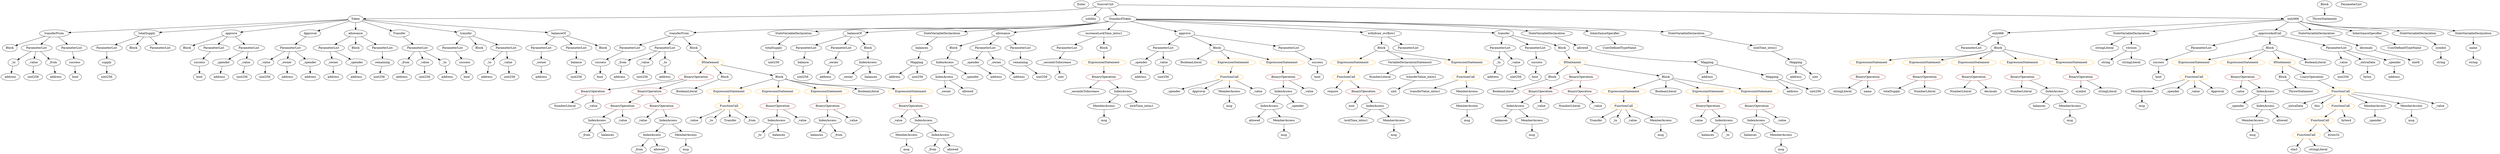 strict digraph {
	graph [bb="0,0,10335,756"];
	node [label="\N"];
	Enter	[height=0.5,
		pos="4550.6,738",
		width=0.83628];
	Identifier_balances_7	[color=black,
		height=0.5,
		label=balances,
		pos="8434.6,234",
		width=1.1828];
	VariableDeclaration__from	[color=black,
		height=0.5,
		label=_from,
		pos="1693.6,450",
		width=0.93331];
	ElementaryTypeName_address_7	[color=black,
		height=0.5,
		label=address,
		pos="1684.6,378",
		width=1.0996];
	VariableDeclaration__from -> ElementaryTypeName_address_7	[pos="e,1686.8,396.1 1691.4,431.7 1690.4,424.32 1689.3,415.52 1688.2,407.25"];
	ExpressionStatement_Unnamed_2	[color=orange,
		height=0.5,
		label=ExpressionStatement,
		pos="6737.6,306",
		width=2.458];
	FunctionCall_Unnamed	[color=orange,
		height=0.5,
		label=FunctionCall,
		pos="6741.6,234",
		width=1.6125];
	ExpressionStatement_Unnamed_2 -> FunctionCall_Unnamed	[pos="e,6740.6,252.1 6738.6,287.7 6739,280.41 6739.5,271.73 6740,263.54"];
	ElementaryTypeName_bool	[color=black,
		height=0.5,
		label=bool,
		pos="1959.6,378",
		width=0.76697];
	Parameter__spender_2	[color=black,
		height=0.5,
		label=_spender,
		pos="4740.6,450",
		width=1.2521];
	ElementaryTypeName_address_16	[color=black,
		height=0.5,
		label=address,
		pos="4740.6,378",
		width=1.0996];
	Parameter__spender_2 -> ElementaryTypeName_address_16	[pos="e,4740.6,396.1 4740.6,431.7 4740.6,424.41 4740.6,415.73 4740.6,407.54"];
	BinaryOperation_Unnamed_19	[color=brown,
		height=0.5,
		label=BinaryOperation,
		pos="7963.6,378",
		width=1.9867];
	Identifier_totalSupply	[color=black,
		height=0.5,
		label=totalSupply,
		pos="7828.6,306",
		width=1.4739];
	BinaryOperation_Unnamed_19 -> Identifier_totalSupply	[pos="e,7856.5,321.46 7933.3,361.29 7913.5,351.04 7887.5,337.57 7866.4,326.62"];
	NumberLiteral_Unnamed_4	[color=black,
		height=0.5,
		label=NumberLiteral,
		pos="7963.6,306",
		width=1.765];
	BinaryOperation_Unnamed_19 -> NumberLiteral_Unnamed_4	[pos="e,7963.6,324.1 7963.6,359.7 7963.6,352.41 7963.6,343.73 7963.6,335.54"];
	ParameterList_Unnamed_19	[color=black,
		height=0.5,
		label=ParameterList,
		pos="2607.6,522",
		width=1.7095];
	Parameter_success_4	[color=black,
		height=0.5,
		label=success,
		pos="2482.6,450",
		width=1.1135];
	ParameterList_Unnamed_19 -> Parameter_success_4	[pos="e,2506.9,464.6 2579.8,505.46 2561.2,495.04 2536.6,481.23 2516.7,470.13"];
	ParameterList_Unnamed_22	[color=black,
		height=0.5,
		label=ParameterList,
		pos="4838.6,522",
		width=1.7095];
	ParameterList_Unnamed_22 -> Parameter__spender_2	[pos="e,4761.7,466.1 4816.3,505.12 4802.9,495.52 4785.6,483.16 4770.9,472.67"];
	Parameter__value_5	[color=black,
		height=0.5,
		label=_value,
		pos="4838.6,450",
		width=0.96103];
	ParameterList_Unnamed_22 -> Parameter__value_5	[pos="e,4838.6,468.1 4838.6,503.7 4838.6,496.41 4838.6,487.73 4838.6,479.54"];
	VariableDeclaration__value	[color=black,
		height=0.5,
		label=_value,
		pos="1779.6,450",
		width=0.96103];
	ElementaryTypeName_uint256_6	[color=black,
		height=0.5,
		label=uint256,
		pos="1779.6,378",
		width=1.0442];
	VariableDeclaration__value -> ElementaryTypeName_uint256_6	[pos="e,1779.6,396.1 1779.6,431.7 1779.6,424.41 1779.6,415.73 1779.6,407.54"];
	FunctionDefinition_only666	[color=black,
		height=0.5,
		label=only666,
		pos="8272.6,594",
		width=1.1135];
	ParameterList_Unnamed_27	[color=black,
		height=0.5,
		label=ParameterList,
		pos="8160.6,522",
		width=1.7095];
	FunctionDefinition_only666 -> ParameterList_Unnamed_27	[pos="e,8186,538.85 8249.9,578.83 8234.3,569.06 8213.2,555.88 8195.4,544.77"];
	Block_Unnamed_18	[color=black,
		height=0.5,
		label=Block,
		pos="8272.6,522",
		width=0.90558];
	FunctionDefinition_only666 -> Block_Unnamed_18	[pos="e,8272.6,540.1 8272.6,575.7 8272.6,568.41 8272.6,559.73 8272.6,551.54"];
	ElementaryTypeName_uint_2	[color=black,
		height=0.5,
		label=uint,
		pos="5786.6,306",
		width=0.75];
	FunctionDefinition_transferFrom	[color=black,
		height=0.5,
		label=transferFrom,
		pos="224.59,594",
		width=1.6402];
	Block_Unnamed_3	[color=black,
		height=0.5,
		label=Block,
		pos="41.587,522",
		width=0.90558];
	FunctionDefinition_transferFrom -> Block_Unnamed_3	[pos="e,67.119,533.75 187.67,579.63 158.93,569.13 118.09,553.98 82.587,540 80.862,539.32 79.099,538.62 77.32,537.9"];
	ParameterList_Unnamed_6	[color=black,
		height=0.5,
		label=ParameterList,
		pos="153.59,522",
		width=1.7095];
	FunctionDefinition_transferFrom -> ParameterList_Unnamed_6	[pos="e,170.29,539.47 207.76,576.41 199.01,567.78 188.14,557.06 178.43,547.5"];
	ParameterList_Unnamed_7	[color=black,
		height=0.5,
		label=ParameterList,
		pos="294.59,522",
		width=1.7095];
	FunctionDefinition_transferFrom -> ParameterList_Unnamed_7	[pos="e,278.12,539.47 241.18,576.41 249.81,567.78 260.52,557.06 270.09,547.5"];
	Block_Unnamed_17	[color=black,
		height=0.5,
		label=Block,
		pos="9640.6,738",
		width=0.90558];
	ThrowStatement_Unnamed	[color=black,
		height=0.5,
		label=ThrowStatement,
		pos="9640.6,666",
		width=2.0006];
	Block_Unnamed_17 -> ThrowStatement_Unnamed	[pos="e,9640.6,684.1 9640.6,719.7 9640.6,712.41 9640.6,703.73 9640.6,695.54"];
	ElementaryTypeName_uint8	[color=black,
		height=0.5,
		label=uint8,
		pos="10012,450",
		width=0.7947];
	Identifier__value_11	[color=black,
		height=0.5,
		label=_value,
		pos="2858.6,162",
		width=0.96103];
	Parameter_balance	[color=black,
		height=0.5,
		label=balance,
		pos="2383.6,450",
		width=1.0719];
	ElementaryTypeName_uint256_1	[color=black,
		height=0.5,
		label=uint256,
		pos="2383.6,378",
		width=1.0442];
	Parameter_balance -> ElementaryTypeName_uint256_1	[pos="e,2383.6,396.1 2383.6,431.7 2383.6,424.41 2383.6,415.73 2383.6,407.54"];
	ElementaryTypeName_address_20	[color=black,
		height=0.5,
		label=address,
		pos="7080.6,378",
		width=1.0996];
	MemberAccess_Unnamed_12	[color=black,
		height=0.5,
		label=MemberAccess,
		pos="9351.6,162",
		width=1.9174];
	Identifier_msg_11	[color=black,
		height=0.5,
		label=msg,
		pos="9351.6,90",
		width=0.75];
	MemberAccess_Unnamed_12 -> Identifier_msg_11	[pos="e,9351.6,108.1 9351.6,143.7 9351.6,136.41 9351.6,127.73 9351.6,119.54"];
	BooleanLiteral_Unnamed_4	[color=black,
		height=0.5,
		label=BooleanLiteral,
		pos="4955.6,450",
		width=1.7788];
	FunctionDefinition_totalSupply	[color=black,
		height=0.5,
		label=totalSupply,
		pos="603.59,594",
		width=1.4739];
	ParameterList_Unnamed_1	[color=black,
		height=0.5,
		label=ParameterList,
		pos="435.59,522",
		width=1.7095];
	FunctionDefinition_totalSupply -> ParameterList_Unnamed_1	[pos="e,469.9,537.3 571.19,579.5 545.41,568.76 509.03,553.6 480.44,541.69"];
	Block_Unnamed	[color=black,
		height=0.5,
		label=Block,
		pos="547.59,522",
		width=0.90558];
	FunctionDefinition_totalSupply -> Block_Unnamed	[pos="e,560.38,538.99 590.32,576.41 583.52,567.92 575.11,557.41 567.56,547.96"];
	ParameterList_Unnamed	[color=black,
		height=0.5,
		label=ParameterList,
		pos="659.59,522",
		width=1.7095];
	FunctionDefinition_totalSupply -> ParameterList_Unnamed	[pos="e,646.02,539.96 616.86,576.41 623.46,568.16 631.58,558.01 638.97,548.78"];
	Identifier_balances_1	[color=black,
		height=0.5,
		label=balances,
		pos="7245.6,90",
		width=1.1828];
	Mapping_Unnamed_2	[color=black,
		height=0.5,
		label=Mapping,
		pos="7080.6,450",
		width=1.2105];
	Mapping_Unnamed_2 -> ElementaryTypeName_address_20	[pos="e,7080.6,396.1 7080.6,431.7 7080.6,424.41 7080.6,415.73 7080.6,407.54"];
	Mapping_Unnamed_3	[color=black,
		height=0.5,
		label=Mapping,
		pos="7341.6,378",
		width=1.2105];
	Mapping_Unnamed_2 -> Mapping_Unnamed_3	[pos="e,7305.9,388.56 7116.6,439.34 7163,426.89 7243.8,405.23 7294.9,391.53"];
	Parameter_balance_1	[color=black,
		height=0.5,
		label=balance,
		pos="3310.6,450",
		width=1.0719];
	ElementaryTypeName_uint256_10	[color=black,
		height=0.5,
		label=uint256,
		pos="3310.6,378",
		width=1.0442];
	Parameter_balance_1 -> ElementaryTypeName_uint256_10	[pos="e,3310.6,396.1 3310.6,431.7 3310.6,424.41 3310.6,415.73 3310.6,407.54"];
	Identifier_allowed_2	[color=black,
		height=0.5,
		label=allowed,
		pos="5200.6,162",
		width=1.0858];
	ElementaryTypeName_bool_3	[color=black,
		height=0.5,
		label=bool,
		pos="6362.6,378",
		width=0.76697];
	Identifier_Transfer	[color=black,
		height=0.5,
		label=Transfer,
		pos="6580.6,162",
		width=1.1689];
	StateVariableDeclaration_Unnamed_7	[color=black,
		height=0.5,
		label=StateVariableDeclaration,
		pos="8836.6,594",
		width=2.8184];
	stringLiteral_Unnamed_1	[color=black,
		height=0.5,
		label=stringLiteral,
		pos="8726.6,522",
		width=1.5016];
	StateVariableDeclaration_Unnamed_7 -> stringLiteral_Unnamed_1	[pos="e,8750.8,538.43 8810.2,576.23 8795.3,566.72 8776.4,554.71 8760.4,544.51"];
	VariableDeclaration_version	[color=black,
		height=0.5,
		label=version,
		pos="8836.6,522",
		width=1.0442];
	StateVariableDeclaration_Unnamed_7 -> VariableDeclaration_version	[pos="e,8836.6,540.1 8836.6,575.7 8836.6,568.41 8836.6,559.73 8836.6,551.54"];
	ParameterList_Unnamed_5	[color=black,
		height=0.5,
		label=ParameterList,
		pos="1877.6,522",
		width=1.7095];
	Parameter_success	[color=black,
		height=0.5,
		label=success,
		pos="1955.6,450",
		width=1.1135];
	ParameterList_Unnamed_5 -> Parameter_success	[pos="e,1938.3,466.51 1896.1,504.41 1906.2,495.35 1918.8,483.99 1929.9,474.08"];
	Parameter_success_5	[color=black,
		height=0.5,
		label=success,
		pos="5468.6,450",
		width=1.1135];
	ElementaryTypeName_bool_5	[color=black,
		height=0.5,
		label=bool,
		pos="5468.6,378",
		width=0.76697];
	Parameter_success_5 -> ElementaryTypeName_bool_5	[pos="e,5468.6,396.1 5468.6,431.7 5468.6,424.41 5468.6,415.73 5468.6,407.54"];
	VariableDeclaration__value_1	[color=black,
		height=0.5,
		label=_value,
		pos="1089.6,450",
		width=0.96103];
	ElementaryTypeName_uint256_7	[color=black,
		height=0.5,
		label=uint256,
		pos="1089.6,378",
		width=1.0442];
	VariableDeclaration__value_1 -> ElementaryTypeName_uint256_7	[pos="e,1089.6,396.1 1089.6,431.7 1089.6,424.41 1089.6,415.73 1089.6,407.54"];
	ParameterList_Unnamed_21	[color=black,
		height=0.5,
		label=ParameterList,
		pos="3329.6,522",
		width=1.7095];
	ParameterList_Unnamed_21 -> Parameter_balance_1	[pos="e,3315.2,468.1 3324.9,503.7 3322.9,496.24 3320.4,487.32 3318.2,478.97"];
	ElementaryTypeName_uint_1	[color=black,
		height=0.5,
		label=uint,
		pos="4410.6,378",
		width=0.75];
	Identifier__from_1	[color=black,
		height=0.5,
		label=_from,
		pos="2614.6,18",
		width=0.93331];
	ElementaryTypeName_address_18	[color=black,
		height=0.5,
		label=address,
		pos="4135.6,378",
		width=1.0996];
	Parameter_success_6	[color=black,
		height=0.5,
		label=success,
		pos="8948.6,450",
		width=1.1135];
	ElementaryTypeName_bool_6	[color=black,
		height=0.5,
		label=bool,
		pos="8948.6,378",
		width=0.76697];
	Parameter_success_6 -> ElementaryTypeName_bool_6	[pos="e,8948.6,396.1 8948.6,431.7 8948.6,424.41 8948.6,415.73 8948.6,407.54"];
	Block_Unnamed_15	[color=black,
		height=0.5,
		label=Block,
		pos="5040.6,522",
		width=0.90558];
	Block_Unnamed_15 -> BooleanLiteral_Unnamed_4	[pos="e,4975.6,467.45 5023,506.5 5011.8,497.26 4997,485.07 4984.1,474.47"];
	ExpressionStatement_Unnamed_11	[color=orange,
		height=0.5,
		label=ExpressionStatement,
		pos="5126.6,450",
		width=2.458];
	Block_Unnamed_15 -> ExpressionStatement_Unnamed_11	[pos="e,5105.8,467.95 5058.4,506.5 5069.6,497.39 5084.3,485.41 5097.2,474.92"];
	ExpressionStatement_Unnamed_10	[color=orange,
		height=0.5,
		label=ExpressionStatement,
		pos="5321.6,450",
		width=2.458];
	Block_Unnamed_15 -> ExpressionStatement_Unnamed_10	[pos="e,5267.2,464.56 5069.9,513.71 5113.6,502.8 5197.3,481.96 5256.1,467.31"];
	UserDefinedTypeName_Unnamed	[color=black,
		height=0.5,
		label=UserDefinedTypeName,
		pos="6714.6,522",
		width=2.7214];
	FunctionCall_Unnamed_8	[color=orange,
		height=0.5,
		label=FunctionCall,
		pos="9642.6,162",
		width=1.6125];
	FunctionCall_Unnamed_9	[color=orange,
		height=0.5,
		label=FunctionCall,
		pos="9584.6,90",
		width=1.6125];
	FunctionCall_Unnamed_8 -> FunctionCall_Unnamed_9	[pos="e,9598.5,107.79 9628.5,144.05 9621.7,135.8 9613.3,125.7 9605.7,116.54"];
	ElementaryTypeName_bytes32	[color=black,
		height=0.5,
		label=bytes32,
		pos="9700.6,90",
		width=1.0996];
	FunctionCall_Unnamed_8 -> ElementaryTypeName_bytes32	[pos="e,9687.1,107.31 9656.6,144.05 9663.6,135.68 9672.1,125.4 9679.8,116.13"];
	FunctionDefinition_approve	[color=black,
		height=0.5,
		label=approve,
		pos="953.59,594",
		width=1.1412];
	Block_Unnamed_4	[color=black,
		height=0.5,
		label=Block,
		pos="771.59,522",
		width=0.90558];
	FunctionDefinition_approve -> Block_Unnamed_4	[pos="e,797.12,533.74 922.67,581.72 894.02,571.18 850.29,554.9 812.59,540 810.86,539.32 809.1,538.62 807.32,537.9"];
	ParameterList_Unnamed_9	[color=black,
		height=0.5,
		label=ParameterList,
		pos="883.59,522",
		width=1.7095];
	FunctionDefinition_approve -> ParameterList_Unnamed_9	[pos="e,900.38,539.8 937.7,577.12 929.01,568.42 918.04,557.45 908.25,547.66"];
	ParameterList_Unnamed_8	[color=black,
		height=0.5,
		label=ParameterList,
		pos="1024.6,522",
		width=1.7095];
	FunctionDefinition_approve -> ParameterList_Unnamed_8	[pos="e,1008,539.31 969.7,577.12 978.65,568.29 989.97,557.13 1000,547.24"];
	Identifier_lockTime_intou1_1	[color=black,
		height=0.5,
		label=lockTime_intou1,
		pos="5635.6,162",
		width=2.0422];
	Identifier__owner_1	[color=black,
		height=0.5,
		label=_owner,
		pos="3907.6,306",
		width=1.0719];
	VariableDeclaration_decimals	[color=black,
		height=0.5,
		label=decimals,
		pos="9800.6,522",
		width=1.1967];
	VariableDeclaration_decimals -> ElementaryTypeName_uint8	[pos="e,9989.3,461.56 9833.6,510.07 9839.9,508.03 9846.4,505.92 9852.6,504 9906.1,487.28 9921,487.5 9973.6,468 9975.4,467.34 9977.2,466.64 \
9979,465.92"];
	ElementaryTypeName_uint256_9	[color=black,
		height=0.5,
		label=uint256,
		pos="2653.6,378",
		width=1.0442];
	Identifier__owner	[color=black,
		height=0.5,
		label=_owner,
		pos="3501.6,378",
		width=1.0719];
	Identifier__from	[color=black,
		height=0.5,
		label=_from,
		pos="2388.6,90",
		width=0.93331];
	ParameterList_Unnamed_26	[color=black,
		height=0.5,
		label=ParameterList,
		pos="9752.6,738",
		width=1.7095];
	Identifier_now	[color=black,
		height=0.5,
		label=now,
		pos="5611.6,234",
		width=0.75];
	FunctionDefinition_transferFrom_1	[color=black,
		height=0.5,
		label=transferFrom,
		pos="2812.6,594",
		width=1.6402];
	FunctionDefinition_transferFrom_1 -> ParameterList_Unnamed_19	[pos="e,2646.5,536.29 2774.5,580 2741.5,568.71 2693.4,552.29 2657.3,539.97"];
	ParameterList_Unnamed_18	[color=black,
		height=0.5,
		label=ParameterList,
		pos="2748.6,522",
		width=1.7095];
	FunctionDefinition_transferFrom_1 -> ParameterList_Unnamed_18	[pos="e,2763.6,539.47 2797.4,576.41 2789.6,567.87 2779.9,557.28 2771.2,547.79"];
	Block_Unnamed_11	[color=black,
		height=0.5,
		label=Block,
		pos="2930.6,522",
		width=0.90558];
	FunctionDefinition_transferFrom_1 -> Block_Unnamed_11	[pos="e,2908.8,535.91 2838.8,577.46 2856.5,566.93 2880.1,552.94 2898.9,541.78"];
	Identifier_msg_9	[color=black,
		height=0.5,
		label=msg,
		pos="5090.6,234",
		width=0.75];
	FunctionCall_Unnamed -> Identifier_Transfer	[pos="e,6609.3,175.5 6709,218.83 6683.2,207.62 6647.1,191.92 6619.7,180.02"];
	Identifier__to_1	[color=black,
		height=0.5,
		label=_to,
		pos="6667.6,162",
		width=0.75];
	FunctionCall_Unnamed -> Identifier__to_1	[pos="e,6682.5,177.11 6724.1,216.41 6714.1,206.97 6701.4,195.03 6690.7,184.83"];
	Identifier__value_4	[color=black,
		height=0.5,
		label=_value,
		pos="6747.6,162",
		width=0.96103];
	FunctionCall_Unnamed -> Identifier__value_4	[pos="e,6746.1,180.1 6743.1,215.7 6743.7,208.41 6744.4,199.73 6745.1,191.54"];
	MemberAccess_Unnamed_2	[color=black,
		height=0.5,
		label=MemberAccess,
		pos="6869.6,162",
		width=1.9174];
	FunctionCall_Unnamed -> MemberAccess_Unnamed_2	[pos="e,6841,178.64 6769.4,217.81 6787.4,207.95 6811.1,194.96 6831,184.1"];
	ElementaryTypeName_address_2	[color=black,
		height=0.5,
		label=address,
		pos="229.59,378",
		width=1.0996];
	Identifier_balances_6	[color=black,
		height=0.5,
		label=balances,
		pos="3600.6,378",
		width=1.1828];
	MemberAccess_Unnamed_13	[color=black,
		height=0.5,
		label=MemberAccess,
		pos="8865.6,306",
		width=1.9174];
	Identifier_msg_12	[color=black,
		height=0.5,
		label=msg,
		pos="8865.6,234",
		width=0.75];
	MemberAccess_Unnamed_13 -> Identifier_msg_12	[pos="e,8865.6,252.1 8865.6,287.7 8865.6,280.41 8865.6,271.73 8865.6,263.54"];
	NumberLiteral_Unnamed_1	[color=black,
		height=0.5,
		label=NumberLiteral,
		pos="5723.6,378",
		width=1.765];
	Parameter__to_2	[color=black,
		height=0.5,
		label=_to,
		pos="6200.6,450",
		width=0.75];
	ElementaryTypeName_address_11	[color=black,
		height=0.5,
		label=address,
		pos="6184.6,378",
		width=1.0996];
	Parameter__to_2 -> ElementaryTypeName_address_11	[pos="e,6188.5,396.1 6196.6,431.7 6194.9,424.32 6192.9,415.52 6191,407.25"];
	Identifier_msg_10	[color=black,
		height=0.5,
		label=msg,
		pos="8564.6,162",
		width=0.75];
	ElementaryTypeName_address_4	[color=black,
		height=0.5,
		label=address,
		pos="901.59,378",
		width=1.0996];
	BinaryOperation_Unnamed_14	[color=brown,
		height=0.5,
		label=BinaryOperation,
		pos="3761.6,234",
		width=1.9867];
	Identifier__value_10	[color=black,
		height=0.5,
		label=_value,
		pos="3709.6,162",
		width=0.96103];
	BinaryOperation_Unnamed_14 -> Identifier__value_10	[pos="e,3721.7,179.31 3749,216.05 3742.8,207.77 3735.3,197.62 3728.5,188.42"];
	IndexAccess_Unnamed_10	[color=black,
		height=0.5,
		label=IndexAccess,
		pos="3821.6,162",
		width=1.6402];
	BinaryOperation_Unnamed_14 -> IndexAccess_Unnamed_10	[pos="e,3807.2,179.79 3776.1,216.05 3783.3,207.71 3792,197.49 3799.9,188.25"];
	IndexAccess_Unnamed_12	[color=black,
		height=0.5,
		label=IndexAccess,
		pos="3582.6,450",
		width=1.6402];
	IndexAccess_Unnamed_12 -> Identifier__owner	[pos="e,3519.4,394.43 3563.8,432.76 3553.1,423.56 3539.7,411.9 3528,401.79"];
	IndexAccess_Unnamed_12 -> Identifier_balances_6	[pos="e,3596.2,396.1 3587,431.7 3588.9,424.32 3591.2,415.52 3593.3,407.25"];
	VariableDeclaration_lockTime_intou1	[color=black,
		height=0.5,
		label=lockTime_intou1,
		pos="7271.6,522",
		width=2.0422];
	Mapping_Unnamed	[color=black,
		height=0.5,
		label=Mapping,
		pos="7442.6,450",
		width=1.2105];
	VariableDeclaration_lockTime_intou1 -> Mapping_Unnamed	[pos="e,7412.5,463.31 7308.3,505.98 7335.9,494.69 7373.6,479.23 7402.1,467.57"];
	Identifier__to_3	[color=black,
		height=0.5,
		label=_to,
		pos="2938.6,162",
		width=0.75];
	Identifier_sha3	[color=black,
		height=0.5,
		label=sha3,
		pos="9534.6,18",
		width=0.76697];
	ParameterList_Unnamed_20	[color=black,
		height=0.5,
		label=ParameterList,
		pos="3470.6,522",
		width=1.7095];
	Parameter__owner_2	[color=black,
		height=0.5,
		label=_owner,
		pos="3435.6,450",
		width=1.0719];
	ParameterList_Unnamed_20 -> Parameter__owner_2	[pos="e,3443.9,467.62 3461.9,503.7 3458,495.87 3453.3,486.44 3449,477.73"];
	stringLiteral_Unnamed_2	[color=black,
		height=0.5,
		label=stringLiteral,
		pos="7625.6,306",
		width=1.5016];
	Parameter__to_1	[color=black,
		height=0.5,
		label=_to,
		pos="47.587,450",
		width=0.75];
	ElementaryTypeName_address_3	[color=black,
		height=0.5,
		label=address,
		pos="39.587,378",
		width=1.0996];
	Parameter__to_1 -> ElementaryTypeName_address_3	[pos="e,41.542,396.1 45.609,431.7 44.776,424.41 43.784,415.73 42.848,407.54"];
	ExpressionStatement_Unnamed_18	[color=orange,
		height=0.5,
		label=ExpressionStatement,
		pos="9095.6,450",
		width=2.458];
	FunctionCall_Unnamed_5	[color=orange,
		height=0.5,
		label=FunctionCall,
		pos="9095.6,378",
		width=1.6125];
	ExpressionStatement_Unnamed_18 -> FunctionCall_Unnamed_5	[pos="e,9095.6,396.1 9095.6,431.7 9095.6,424.41 9095.6,415.73 9095.6,407.54"];
	Identifier__extraData	[color=black,
		height=0.5,
		label=_extraData,
		pos="9531.6,234",
		width=1.4046];
	Parameter__owner_1	[color=black,
		height=0.5,
		label=_owner,
		pos="1384.6,450",
		width=1.0719];
	ElementaryTypeName_address_5	[color=black,
		height=0.5,
		label=address,
		pos="1384.6,378",
		width=1.0996];
	Parameter__owner_1 -> ElementaryTypeName_address_5	[pos="e,1384.6,396.1 1384.6,431.7 1384.6,424.41 1384.6,415.73 1384.6,407.54"];
	NumberLiteral_Unnamed_2	[color=black,
		height=0.5,
		label=NumberLiteral,
		pos="2307.6,234",
		width=1.765];
	ExpressionStatement_Unnamed_12	[color=orange,
		height=0.5,
		label=ExpressionStatement,
		pos="7747.6,450",
		width=2.458];
	BinaryOperation_Unnamed_16	[color=brown,
		height=0.5,
		label=BinaryOperation,
		pos="7727.6,378",
		width=1.9867];
	ExpressionStatement_Unnamed_12 -> BinaryOperation_Unnamed_16	[pos="e,7732.5,396.1 7742.6,431.7 7740.5,424.24 7738,415.32 7735.6,406.97"];
	Identifier_allowed_3	[color=black,
		height=0.5,
		label=allowed,
		pos="4003.6,306",
		width=1.0858];
	IndexAccess_Unnamed_13	[color=black,
		height=0.5,
		label=IndexAccess,
		pos="5324.6,306",
		width=1.6402];
	IndexAccess_Unnamed_14	[color=black,
		height=0.5,
		label=IndexAccess,
		pos="5263.6,234",
		width=1.6402];
	IndexAccess_Unnamed_13 -> IndexAccess_Unnamed_14	[pos="e,5277.9,251.47 5310.1,288.41 5302.8,279.95 5293.6,269.49 5285.4,260.08"];
	Identifier__spender	[color=black,
		height=0.5,
		label=_spender,
		pos="5385.6,234",
		width=1.2521];
	IndexAccess_Unnamed_13 -> Identifier__spender	[pos="e,5371.2,251.47 5339,288.41 5346.4,279.95 5355.5,269.49 5363.7,260.08"];
	ElementaryTypeName_address_12	[color=black,
		height=0.5,
		label=address,
		pos="7442.6,378",
		width=1.0996];
	ElementaryTypeName_address_19	[color=black,
		height=0.5,
		label=address,
		pos="3700.6,378",
		width=1.0996];
	ExpressionStatement_Unnamed_4	[color=orange,
		height=0.5,
		label=ExpressionStatement,
		pos="5615.6,450",
		width=2.458];
	FunctionCall_Unnamed_1	[color=orange,
		height=0.5,
		label=FunctionCall,
		pos="5583.6,378",
		width=1.6125];
	ExpressionStatement_Unnamed_4 -> FunctionCall_Unnamed_1	[pos="e,5591.4,396.1 5607.7,431.7 5604.2,424.07 5600,414.92 5596.1,406.4"];
	Identifier_this	[color=black,
		height=0.5,
		label=this,
		pos="9627.6,234",
		width=0.75];
	Identifier__value_6	[color=black,
		height=0.5,
		label=_value,
		pos="2634.6,162",
		width=0.96103];
	VariableDeclaration__to	[color=black,
		height=0.5,
		label=_to,
		pos="1863.6,450",
		width=0.75];
	ElementaryTypeName_address_8	[color=black,
		height=0.5,
		label=address,
		pos="1874.6,378",
		width=1.0996];
	VariableDeclaration__to -> ElementaryTypeName_address_8	[pos="e,1871.9,396.1 1866.3,431.7 1867.5,424.32 1868.8,415.52 1870.1,407.25"];
	ElementaryTypeName_string	[color=black,
		height=0.5,
		label=string,
		pos="10234,450",
		width=0.864];
	Identifier_msg_8	[color=black,
		height=0.5,
		label=msg,
		pos="5326.6,90",
		width=0.75];
	BinaryOperation_Unnamed_3	[color=brown,
		height=0.5,
		label=BinaryOperation,
		pos="7274.6,234",
		width=1.9867];
	IndexAccess_Unnamed_1	[color=black,
		height=0.5,
		label=IndexAccess,
		pos="7269.6,162",
		width=1.6402];
	BinaryOperation_Unnamed_3 -> IndexAccess_Unnamed_1	[pos="e,7270.8,180.1 7273.4,215.7 7272.8,208.41 7272.2,199.73 7271.6,191.54"];
	Identifier__value_2	[color=black,
		height=0.5,
		label=_value,
		pos="7381.6,162",
		width=0.96103];
	BinaryOperation_Unnamed_3 -> Identifier__value_2	[pos="e,7360.5,176.79 7299.4,216.76 7314.9,206.64 7334.9,193.53 7351.3,182.79"];
	ElementaryTypeName_address_13	[color=black,
		height=0.5,
		label=address,
		pos="2558.6,378",
		width=1.0996];
	Identifier__spender_3	[color=black,
		height=0.5,
		label=_spender,
		pos="9281.6,234",
		width=1.2521];
	Parameter_supply	[color=black,
		height=0.5,
		label=supply,
		pos="435.59,450",
		width=0.98875];
	ElementaryTypeName_uint256	[color=black,
		height=0.5,
		label=uint256,
		pos="435.59,378",
		width=1.0442];
	Parameter_supply -> ElementaryTypeName_uint256	[pos="e,435.59,396.1 435.59,431.7 435.59,424.41 435.59,415.73 435.59,407.54"];
	Block_Unnamed_2	[color=black,
		height=0.5,
		label=Block,
		pos="1989.6,522",
		width=0.90558];
	ParameterList_Unnamed_1 -> Parameter_supply	[pos="e,435.59,468.1 435.59,503.7 435.59,496.41 435.59,487.73 435.59,479.54"];
	NumberLiteral_Unnamed_3	[color=black,
		height=0.5,
		label=NumberLiteral,
		pos="8108.6,306",
		width=1.765];
	ExpressionStatement_Unnamed_17	[color=orange,
		height=0.5,
		label=ExpressionStatement,
		pos="9290.6,450",
		width=2.458];
	BinaryOperation_Unnamed_21	[color=brown,
		height=0.5,
		label=BinaryOperation,
		pos="9291.6,378",
		width=1.9867];
	ExpressionStatement_Unnamed_17 -> BinaryOperation_Unnamed_21	[pos="e,9291.3,396.1 9290.8,431.7 9290.9,424.41 9291.1,415.73 9291.2,407.54"];
	VariableDeclaration_allowed	[color=black,
		height=0.5,
		label=allowed,
		pos="6559.6,522",
		width=1.0858];
	VariableDeclaration_allowed -> Mapping_Unnamed_2	[pos="e,7037,452.56 6588.7,509.49 6594.9,507.39 6601.4,505.43 6607.6,504 6756.3,469.8 6936.7,457.36 7025.6,453.09"];
	Block_Unnamed_20	[color=black,
		height=0.5,
		label=Block,
		pos="9451.6,378",
		width=0.90558];
	ThrowStatement_Unnamed_1	[color=black,
		height=0.5,
		label=ThrowStatement,
		pos="9552.6,306",
		width=2.0006];
	Block_Unnamed_20 -> ThrowStatement_Unnamed_1	[pos="e,9528.9,323.41 9471.1,363.5 9484.9,353.94 9503.7,340.88 9519.8,329.72"];
	ElementaryTypeName_uint256_12	[color=black,
		height=0.5,
		label=uint256,
		pos="4327.6,378",
		width=1.0442];
	ElementaryTypeName_uint256_15	[color=black,
		height=0.5,
		label=uint256,
		pos="3196.6,450",
		width=1.0442];
	Parameter__spender_3	[color=black,
		height=0.5,
		label=_spender,
		pos="4035.6,450",
		width=1.2521];
	Parameter__spender_3 -> ElementaryTypeName_address_18	[pos="e,4114.6,393.68 4057.3,433.81 4071.4,423.95 4089.9,410.97 4105.4,400.12"];
	Parameter__value_6	[color=black,
		height=0.5,
		label=_value,
		pos="9702.6,450",
		width=0.96103];
	ElementaryTypeName_uint256_16	[color=black,
		height=0.5,
		label=uint256,
		pos="9702.6,378",
		width=1.0442];
	Parameter__value_6 -> ElementaryTypeName_uint256_16	[pos="e,9702.6,396.1 9702.6,431.7 9702.6,424.41 9702.6,415.73 9702.6,407.54"];
	Identifier_msg_1	[color=black,
		height=0.5,
		label=msg,
		pos="7375.6,18",
		width=0.75];
	VariableDeclaration__owner	[color=black,
		height=0.5,
		label=_owner,
		pos="1180.6,450",
		width=1.0719];
	ElementaryTypeName_address_9	[color=black,
		height=0.5,
		label=address,
		pos="1184.6,378",
		width=1.0996];
	VariableDeclaration__owner -> ElementaryTypeName_address_9	[pos="e,1183.6,396.1 1181.6,431.7 1182,424.41 1182.5,415.73 1183,407.54"];
	Parameter__from_1	[color=black,
		height=0.5,
		label=_from,
		pos="2579.6,450",
		width=0.93331];
	Parameter__from_1 -> ElementaryTypeName_address_13	[pos="e,2563.8,396.28 2574.5,432.05 2572.3,424.6 2569.6,415.64 2567.1,407.22"];
	Mapping_Unnamed -> ElementaryTypeName_address_12	[pos="e,7442.6,396.1 7442.6,431.7 7442.6,424.41 7442.6,415.73 7442.6,407.54"];
	ElementaryTypeName_uint	[color=black,
		height=0.5,
		label=uint,
		pos="7527.6,378",
		width=0.75];
	Mapping_Unnamed -> ElementaryTypeName_uint	[pos="e,7511.1,392.6 7461.5,433.46 7473.5,423.52 7489.3,410.49 7502.5,399.67"];
	Parameter__value_1	[color=black,
		height=0.5,
		label=_value,
		pos="134.59,450",
		width=0.96103];
	ElementaryTypeName_uint256_3	[color=black,
		height=0.5,
		label=uint256,
		pos="134.59,378",
		width=1.0442];
	Parameter__value_1 -> ElementaryTypeName_uint256_3	[pos="e,134.59,396.1 134.59,431.7 134.59,424.41 134.59,415.73 134.59,407.54"];
	Identifier__from_3	[color=black,
		height=0.5,
		label=_from,
		pos="3860.6,18",
		width=0.93331];
	FunctionCall_Unnamed_7	[color=orange,
		height=0.5,
		label=FunctionCall,
		pos="9730.6,234",
		width=1.6125];
	FunctionCall_Unnamed_7 -> FunctionCall_Unnamed_8	[pos="e,9662.9,179.15 9710.2,216.76 9698.7,207.66 9684.3,196.16 9671.7,186.13"];
	ElementaryTypeName_bytes4	[color=black,
		height=0.5,
		label=bytes4,
		pos="9753.6,162",
		width=0.97489];
	FunctionCall_Unnamed_7 -> ElementaryTypeName_bytes4	[pos="e,9748,180.1 9736.3,215.7 9738.7,208.24 9741.7,199.32 9744.4,190.97"];
	Identifier__value_3	[color=black,
		height=0.5,
		label=_value,
		pos="7011.6,162",
		width=0.96103];
	ExpressionStatement_Unnamed_9	[color=orange,
		height=0.5,
		label=ExpressionStatement,
		pos="3029.6,306",
		width=2.458];
	FunctionCall_Unnamed_3	[color=orange,
		height=0.5,
		label=FunctionCall,
		pos="3025.6,234",
		width=1.6125];
	ExpressionStatement_Unnamed_9 -> FunctionCall_Unnamed_3	[pos="e,3026.6,252.1 3028.6,287.7 3028.2,280.41 3027.7,271.73 3027.2,263.54"];
	NumberLiteral_Unnamed_5	[color=black,
		height=0.5,
		label=NumberLiteral,
		pos="8358.6,306",
		width=1.765];
	ContractDefinition_Token	[color=black,
		height=0.5,
		label=Token,
		pos="1483.6,666",
		width=0.96103];
	ContractDefinition_Token -> FunctionDefinition_transferFrom	[pos="e,282.37,598.21 1449.3,663.09 1279.3,653.64 526.92,611.81 293.73,598.84"];
	ContractDefinition_Token -> FunctionDefinition_totalSupply	[pos="e,654.88,599.08 1449.4,662.28 1317.2,651.76 838.93,613.72 666.29,599.99"];
	ContractDefinition_Token -> FunctionDefinition_approve	[pos="e,992.72,600.17 1450.4,660.62 1360.5,648.74 1111.3,615.82 1003.9,601.64"];
	EventDefinition_Approval	[color=black,
		height=0.5,
		label=Approval,
		pos="1290.6,594",
		width=1.266];
	ContractDefinition_Token -> EventDefinition_Approval	[pos="e,1323.4,606.88 1455.9,654.97 1424.1,643.41 1371.3,624.26 1333.9,610.72"];
	FunctionDefinition_allowance	[color=black,
		height=0.5,
		label=allowance,
		pos="1483.6,594",
		width=1.3076];
	ContractDefinition_Token -> FunctionDefinition_allowance	[pos="e,1483.6,612.1 1483.6,647.7 1483.6,640.41 1483.6,631.73 1483.6,623.54"];
	EventDefinition_Transfer	[color=black,
		height=0.5,
		label=Transfer,
		pos="1663.6,594",
		width=1.1689];
	ContractDefinition_Token -> EventDefinition_Transfer	[pos="e,1633.1,606.84 1510.5,654.52 1540.2,642.99 1588.2,624.33 1622.5,610.97"];
	FunctionDefinition_transfer	[color=black,
		height=0.5,
		label=transfer,
		pos="1933.6,594",
		width=1.0719];
	ContractDefinition_Token -> FunctionDefinition_transfer	[pos="e,1897.3,600.64 1516.7,659.85 1595.5,647.59 1794.6,616.61 1886.2,602.37"];
	FunctionDefinition_balanceOf	[color=black,
		height=0.5,
		label=balanceOf,
		pos="2312.6,594",
		width=1.3491];
	ContractDefinition_Token -> FunctionDefinition_balanceOf	[pos="e,2265.5,598.98 1517.9,662.1 1645.5,651.33 2093.4,613.51 2254.4,599.92"];
	BinaryOperation_Unnamed_13	[color=brown,
		height=0.5,
		label=BinaryOperation,
		pos="3454.6,234",
		width=1.9867];
	IndexAccess_Unnamed_9	[color=black,
		height=0.5,
		label=IndexAccess,
		pos="3454.6,162",
		width=1.6402];
	BinaryOperation_Unnamed_13 -> IndexAccess_Unnamed_9	[pos="e,3454.6,180.1 3454.6,215.7 3454.6,208.41 3454.6,199.73 3454.6,191.54"];
	Identifier__value_9	[color=black,
		height=0.5,
		label=_value,
		pos="3566.6,162",
		width=0.96103];
	BinaryOperation_Unnamed_13 -> Identifier__value_9	[pos="e,3545.3,176.33 3480.6,216.76 3497,206.5 3518.3,193.18 3535.6,182.37"];
	ParameterList_Unnamed_10	[color=black,
		height=0.5,
		label=ParameterList,
		pos="1371.6,522",
		width=1.7095];
	ParameterList_Unnamed_10 -> Parameter__owner_1	[pos="e,1381.4,468.1 1374.8,503.7 1376.2,496.32 1377.8,487.52 1379.3,479.25"];
	Parameter__spender_1	[color=black,
		height=0.5,
		label=_spender,
		pos="1486.6,450",
		width=1.2521];
	ParameterList_Unnamed_10 -> Parameter__spender_1	[pos="e,1462.8,465.46 1397.4,505.29 1413.9,495.22 1435.6,482.06 1453.4,471.22"];
	ParameterList_Unnamed_18 -> Parameter__from_1	[pos="e,2605.6,461.77 2714,506.67 2685.5,494.85 2645.1,478.15 2616.1,466.13"];
	Parameter__value_4	[color=black,
		height=0.5,
		label=_value,
		pos="2667.6,450",
		width=0.96103];
	ParameterList_Unnamed_18 -> Parameter__value_4	[pos="e,2685,466.04 2729.4,504.41 2718.7,495.13 2705.1,483.44 2693.5,473.36"];
	Parameter__to_3	[color=black,
		height=0.5,
		label=_to,
		pos="2748.6,450",
		width=0.75];
	ParameterList_Unnamed_18 -> Parameter__to_3	[pos="e,2748.6,468.1 2748.6,503.7 2748.6,496.41 2748.6,487.73 2748.6,479.54"];
	ParameterList_Unnamed_13	[color=black,
		height=0.5,
		label=ParameterList,
		pos="1208.6,522",
		width=1.7095];
	EventDefinition_Approval -> ParameterList_Unnamed_13	[pos="e,1228,539.55 1272,577.12 1261.5,568.18 1248.2,556.85 1236.5,546.86"];
	MemberAccess_Unnamed_9	[color=black,
		height=0.5,
		label=MemberAccess,
		pos="5326.6,162",
		width=1.9174];
	MemberAccess_Unnamed_9 -> Identifier_msg_8	[pos="e,5326.6,108.1 5326.6,143.7 5326.6,136.41 5326.6,127.73 5326.6,119.54"];
	Identifier_decimals	[color=black,
		height=0.5,
		label=decimals,
		pos="8233.6,306",
		width=1.1967];
	IndexAccess_Unnamed_8	[color=black,
		height=0.5,
		label=IndexAccess,
		pos="3230.6,162",
		width=1.6402];
	Identifier__to_2	[color=black,
		height=0.5,
		label=_to,
		pos="3155.6,90",
		width=0.75];
	IndexAccess_Unnamed_8 -> Identifier__to_2	[pos="e,3170.7,105.11 3212.8,144.41 3202.7,134.97 3189.9,123.03 3179,112.83"];
	Identifier_balances_4	[color=black,
		height=0.5,
		label=balances,
		pos="3243.6,90",
		width=1.1828];
	IndexAccess_Unnamed_8 -> Identifier_balances_4	[pos="e,3240.4,108.1 3233.8,143.7 3235.2,136.32 3236.8,127.52 3238.3,119.25"];
	ElementaryTypeName_uint256_13	[color=black,
		height=0.5,
		label=uint256,
		pos="3795.6,378",
		width=1.0442];
	BooleanLiteral_Unnamed	[color=black,
		height=0.5,
		label=BooleanLiteral,
		pos="6908.6,306",
		width=1.7788];
	ElementaryTypeName_string_2	[color=black,
		height=0.5,
		label=string,
		pos="8733.6,450",
		width=0.864];
	Identifier_require	[color=black,
		height=0.5,
		label=require,
		pos="5537.6,306",
		width=1.0026];
	Identifier__value_8	[color=black,
		height=0.5,
		label=_value,
		pos="3342.6,162",
		width=0.96103];
	ParameterList_Unnamed_16	[color=black,
		height=0.5,
		label=ParameterList,
		pos="4435.6,522",
		width=1.7095];
	Parameter__secondsToIncrease	[color=black,
		height=0.5,
		label=_secondsToIncrease,
		pos="4393.6,450",
		width=2.458];
	ParameterList_Unnamed_16 -> Parameter__secondsToIncrease	[pos="e,4404,468.28 4425.4,504.05 4420.7,496.26 4415.1,486.82 4409.8,478.08"];
	Block_Unnamed_10	[color=black,
		height=0.5,
		label=Block,
		pos="5728.6,522",
		width=0.90558];
	Block_Unnamed_10 -> ExpressionStatement_Unnamed_4	[pos="e,5642.3,467.57 5707.3,507.83 5691.8,498.21 5670.3,484.92 5652.1,473.61"];
	VariableDeclarationStatement_Unnamed	[color=black,
		height=0.5,
		label=VariableDeclarationStatement,
		pos="5841.6,450",
		width=3.3174];
	Block_Unnamed_10 -> VariableDeclarationStatement_Unnamed	[pos="e,5814.4,467.82 5749.8,507.83 5765.3,498.28 5786.5,485.1 5804.7,473.85"];
	ExpressionStatement_Unnamed_5	[color=orange,
		height=0.5,
		label=ExpressionStatement,
		pos="6067.6,450",
		width=2.458];
	Block_Unnamed_10 -> ExpressionStatement_Unnamed_5	[pos="e,6002.3,462.43 5753,509.87 5758.4,507.7 5764.1,505.6 5769.6,504 5774.9,502.43 5904.7,479.56 5991.2,464.38"];
	MemberAccess_Unnamed_1	[color=black,
		height=0.5,
		label=MemberAccess,
		pos="7375.6,90",
		width=1.9174];
	MemberAccess_Unnamed_1 -> Identifier_msg_1	[pos="e,7375.6,36.104 7375.6,71.697 7375.6,64.407 7375.6,55.726 7375.6,47.536"];
	ElementaryTypeName_bool_4	[color=black,
		height=0.5,
		label=bool,
		pos="2473.6,378",
		width=0.76697];
	IfStatement_Unnamed_1	[color=orange,
		height=0.5,
		label=IfStatement,
		pos="2938.6,450",
		width=1.4739];
	Block_Unnamed_11 -> IfStatement_Unnamed_1	[pos="e,2936.6,468.1 2932.6,503.7 2933.4,496.41 2934.4,487.73 2935.3,479.54"];
	Identifier__value_14	[color=black,
		height=0.5,
		label=_value,
		pos="9291.6,306",
		width=0.96103];
	VariableDeclaration__spender	[color=black,
		height=0.5,
		label=_spender,
		pos="1282.6,450",
		width=1.2521];
	ElementaryTypeName_address_10	[color=black,
		height=0.5,
		label=address,
		pos="1282.6,378",
		width=1.0996];
	VariableDeclaration__spender -> ElementaryTypeName_address_10	[pos="e,1282.6,396.1 1282.6,431.7 1282.6,424.41 1282.6,415.73 1282.6,407.54"];
	Block_Unnamed_16	[color=black,
		height=0.5,
		label=Block,
		pos="3950.6,522",
		width=0.90558];
	IndexAccess_Unnamed_15	[color=black,
		height=0.5,
		label=IndexAccess,
		pos="3913.6,450",
		width=1.6402];
	Block_Unnamed_16 -> IndexAccess_Unnamed_15	[pos="e,3922.5,467.96 3941.8,504.41 3937.6,496.51 3932.5,486.85 3927.8,477.94"];
	IndexAccess_Unnamed_18	[color=black,
		height=0.5,
		label=IndexAccess,
		pos="9403.6,306",
		width=1.6402];
	IndexAccess_Unnamed_18 -> Identifier__spender_3	[pos="e,9306.6,249.37 9376.8,289.64 9359.1,279.47 9335.7,266.04 9316.5,255.03"];
	IndexAccess_Unnamed_19	[color=black,
		height=0.5,
		label=IndexAccess,
		pos="9403.6,234",
		width=1.6402];
	IndexAccess_Unnamed_18 -> IndexAccess_Unnamed_19	[pos="e,9403.6,252.1 9403.6,287.7 9403.6,280.41 9403.6,271.73 9403.6,263.54"];
	Parameter__owner_3	[color=black,
		height=0.5,
		label=_owner,
		pos="4137.6,450",
		width=1.0719];
	ElementaryTypeName_address_17	[color=black,
		height=0.5,
		label=address,
		pos="4232.6,378",
		width=1.0996];
	Parameter__owner_3 -> ElementaryTypeName_address_17	[pos="e,4212.5,393.82 4157.7,434.15 4171,424.41 4188.5,411.5 4203.2,400.63"];
	Parameter_success -> ElementaryTypeName_bool	[pos="e,1958.6,396.1 1956.6,431.7 1957,424.41 1957.5,415.73 1958,407.54"];
	IndexAccess_Unnamed_19 -> MemberAccess_Unnamed_12	[pos="e,9364.1,179.79 9391,216.05 9384.9,207.89 9377.5,197.91 9370.8,188.82"];
	Identifier_allowed_4	[color=black,
		height=0.5,
		label=allowed,
		pos="9477.6,162",
		width=1.0858];
	IndexAccess_Unnamed_19 -> Identifier_allowed_4	[pos="e,9460.9,178.75 9421.1,216.41 9430.5,207.5 9442.3,196.37 9452.7,186.58"];
	ParameterList_Unnamed_23	[color=black,
		height=0.5,
		label=ParameterList,
		pos="5268.6,522",
		width=1.7095];
	ParameterList_Unnamed_23 -> Parameter_success_5	[pos="e,5437.5,461.87 5306.7,507.67 5341.1,495.63 5391.6,477.94 5427.1,465.54"];
	Identifier__spender_4	[color=black,
		height=0.5,
		label=_spender,
		pos="8997.6,306",
		width=1.2521];
	IndexAccess_Unnamed_5	[color=black,
		height=0.5,
		label=IndexAccess,
		pos="2435.6,162",
		width=1.6402];
	IndexAccess_Unnamed_5 -> Identifier__from	[pos="e,2399.5,107.31 2424.2,144.05 2418.7,135.85 2412,125.83 2405.9,116.71"];
	Identifier_balances_3	[color=black,
		height=0.5,
		label=balances,
		pos="2482.6,90",
		width=1.1828];
	IndexAccess_Unnamed_5 -> Identifier_balances_3	[pos="e,2471.3,107.79 2447,144.05 2452.4,135.97 2459,126.12 2465.1,117.11"];
	IndexAccess_Unnamed_6	[color=black,
		height=0.5,
		label=IndexAccess,
		pos="2746.6,162",
		width=1.6402];
	IndexAccess_Unnamed_7	[color=black,
		height=0.5,
		label=IndexAccess,
		pos="2674.6,90",
		width=1.6402];
	IndexAccess_Unnamed_6 -> IndexAccess_Unnamed_7	[pos="e,2691.5,107.47 2729.5,144.41 2720.6,135.69 2709.4,124.85 2699.5,115.21"];
	MemberAccess_Unnamed_7	[color=black,
		height=0.5,
		label=MemberAccess,
		pos="2820.6,90",
		width=1.9174];
	IndexAccess_Unnamed_6 -> MemberAccess_Unnamed_7	[pos="e,2802.9,107.71 2764.1,144.41 2773.3,135.76 2784.6,125 2794.8,115.42"];
	ParameterList_Unnamed_14	[color=black,
		height=0.5,
		label=ParameterList,
		pos="6216.6,522",
		width=1.7095];
	ParameterList_Unnamed_14 -> Parameter__to_2	[pos="e,6204.5,468.1 6212.6,503.7 6210.9,496.32 6208.9,487.52 6207,479.25"];
	Parameter__value_3	[color=black,
		height=0.5,
		label=_value,
		pos="6280.6,450",
		width=0.96103];
	ParameterList_Unnamed_14 -> Parameter__value_3	[pos="e,6266.4,466.51 6231.8,504.41 6239.8,495.62 6249.8,484.66 6258.7,474.96"];
	FunctionCall_Unnamed_5 -> MemberAccess_Unnamed_13	[pos="e,8909.4,320.33 9055.3,364.73 9017.9,353.34 8961.9,336.3 8920.4,323.68"];
	FunctionCall_Unnamed_5 -> Identifier__spender_4	[pos="e,9018.7,322.1 9073.3,361.12 9059.9,351.52 9042.6,339.16 9027.9,328.67"];
	Identifier__value_15	[color=black,
		height=0.5,
		label=_value,
		pos="9095.6,306",
		width=0.96103];
	FunctionCall_Unnamed_5 -> Identifier__value_15	[pos="e,9095.6,324.1 9095.6,359.7 9095.6,352.41 9095.6,343.73 9095.6,335.54"];
	Identifier_Approval_1	[color=black,
		height=0.5,
		label=Approval,
		pos="9193.6,306",
		width=1.266];
	FunctionCall_Unnamed_5 -> Identifier_Approval_1	[pos="e,9172.1,322.34 9117.8,361.12 9131.2,351.59 9148.3,339.33 9162.9,328.89"];
	Identifier_Transfer_1	[color=black,
		height=0.5,
		label=Transfer,
		pos="3025.6,162",
		width=1.1689];
	ParameterList_Unnamed_2	[color=black,
		height=0.5,
		label=ParameterList,
		pos="2242.6,522",
		width=1.7095];
	Parameter__owner	[color=black,
		height=0.5,
		label=_owner,
		pos="2242.6,450",
		width=1.0719];
	ParameterList_Unnamed_2 -> Parameter__owner	[pos="e,2242.6,468.1 2242.6,503.7 2242.6,496.41 2242.6,487.73 2242.6,479.54"];
	FunctionCall_Unnamed_6	[color=orange,
		height=0.5,
		label=FunctionCall,
		pos="9730.6,306",
		width=1.6125];
	FunctionCall_Unnamed_6 -> Identifier__extraData	[pos="e,9566.5,247.29 9693.2,291.83 9660.2,280.24 9612.1,263.33 9577,250.97"];
	FunctionCall_Unnamed_6 -> Identifier_this	[pos="e,9646.1,247.56 9707.2,289.12 9691.9,278.69 9671.7,265.01 9655.6,254.01"];
	FunctionCall_Unnamed_6 -> FunctionCall_Unnamed_7	[pos="e,9730.6,252.1 9730.6,287.7 9730.6,280.41 9730.6,271.73 9730.6,263.54"];
	MemberAccess_Unnamed_14	[color=black,
		height=0.5,
		label=MemberAccess,
		pos="9875.6,234",
		width=1.9174];
	FunctionCall_Unnamed_6 -> MemberAccess_Unnamed_14	[pos="e,9843.7,250.38 9761,290.33 9782,280.17 9810.3,266.53 9833.5,255.33"];
	MemberAccess_Unnamed_15	[color=black,
		height=0.5,
		label=MemberAccess,
		pos="10032,234",
		width=1.9174];
	FunctionCall_Unnamed_6 -> MemberAccess_Unnamed_15	[pos="e,9981.3,246.69 9776,294.44 9827.7,282.41 9912.5,262.69 9970.2,249.29"];
	Identifier__value_16	[color=black,
		height=0.5,
		label=_value,
		pos="10154,234",
		width=0.96103];
	FunctionCall_Unnamed_6 -> Identifier__value_16	[pos="e,10127,246.25 9786.9,301.18 9861.6,295.2 9997.2,281.15 10110,252 10112,251.41 10114,250.73 10117,250"];
	FunctionCall_Unnamed_3 -> Identifier__value_11	[pos="e,2885.1,174.1 2992.2,219 2964.3,207.29 2924.4,190.6 2895.6,178.49"];
	FunctionCall_Unnamed_3 -> Identifier__to_3	[pos="e,2955.4,176.56 3005.4,216.76 2993.1,206.85 2977.2,194.09 2964.1,183.49"];
	FunctionCall_Unnamed_3 -> Identifier_Transfer_1	[pos="e,3025.6,180.1 3025.6,215.7 3025.6,208.41 3025.6,199.73 3025.6,191.54"];
	Identifier__from_4	[color=black,
		height=0.5,
		label=_from,
		pos="3119.6,162",
		width=0.93331];
	FunctionCall_Unnamed_3 -> Identifier__from_4	[pos="e,3100.6,177.16 3046.9,217.12 3060.2,207.26 3077.3,194.47 3091.6,183.81"];
	BinaryOperation_Unnamed_4	[color=brown,
		height=0.5,
		label=BinaryOperation,
		pos="7079.6,234",
		width=1.9867];
	BinaryOperation_Unnamed_4 -> Identifier__value_3	[pos="e,7026.5,178.36 7063.1,216.05 7054.5,207.17 7043.8,196.14 7034.4,186.45"];
	IndexAccess_Unnamed_2	[color=black,
		height=0.5,
		label=IndexAccess,
		pos="7123.6,162",
		width=1.6402];
	BinaryOperation_Unnamed_4 -> IndexAccess_Unnamed_2	[pos="e,7113,179.79 7090.2,216.05 7095.3,208.06 7101.4,198.33 7107,189.4"];
	ParameterList_Unnamed_12	[color=black,
		height=0.5,
		label=ParameterList,
		pos="1736.6,522",
		width=1.7095];
	ParameterList_Unnamed_12 -> VariableDeclaration__from	[pos="e,1703.6,467.31 1726.2,504.05 1721.2,495.94 1715.1,486.04 1709.6,477.01"];
	ParameterList_Unnamed_12 -> VariableDeclaration__value	[pos="e,1769.6,467.31 1747,504.05 1752,495.94 1758.1,486.04 1763.6,477.01"];
	ParameterList_Unnamed_12 -> VariableDeclaration__to	[pos="e,1843.3,462.2 1764.5,505.64 1784.8,494.41 1812.4,479.21 1833.3,467.69"];
	ParameterList_Unnamed_6 -> Parameter__to_1	[pos="e,66.269,463.34 129.53,505.12 113.5,494.53 92.369,480.57 75.581,469.49"];
	ParameterList_Unnamed_6 -> Parameter__value_1	[pos="e,139.23,468.1 148.89,503.7 146.87,496.24 144.45,487.32 142.18,478.97"];
	Parameter__from	[color=black,
		height=0.5,
		label=_from,
		pos="221.59,450",
		width=0.93331];
	ParameterList_Unnamed_6 -> Parameter__from	[pos="e,206.52,466.51 169.7,504.41 178.33,495.53 189.1,484.44 198.59,474.67"];
	BooleanLiteral_Unnamed_3	[color=black,
		height=0.5,
		label=BooleanLiteral,
		pos="2858.6,306",
		width=1.7788];
	BinaryOperation_Unnamed_18	[color=brown,
		height=0.5,
		label=BinaryOperation,
		pos="8174.6,378",
		width=1.9867];
	BinaryOperation_Unnamed_18 -> NumberLiteral_Unnamed_3	[pos="e,8124.4,323.79 8158.6,360.05 8150.7,351.63 8140.9,341.28 8132.1,331.97"];
	BinaryOperation_Unnamed_18 -> Identifier_decimals	[pos="e,8219.8,323.31 8188.9,360.05 8196,351.59 8204.8,341.19 8212.6,331.84"];
	ElementaryTypeName_uint256_8	[color=black,
		height=0.5,
		label=uint256,
		pos="6279.6,378",
		width=1.0442];
	ExpressionStatement_Unnamed_15	[color=orange,
		height=0.5,
		label=ExpressionStatement,
		pos="7971.6,450",
		width=2.458];
	ExpressionStatement_Unnamed_15 -> BinaryOperation_Unnamed_19	[pos="e,7965.5,396.1 7969.6,431.7 7968.8,424.41 7967.8,415.73 7966.8,407.54"];
	ElementaryTypeName_address	[color=black,
		height=0.5,
		label=address,
		pos="2242.6,378",
		width=1.0996];
	PragmaDirective_solidity	[color=black,
		height=0.5,
		label=solidity,
		pos="4589.6,666",
		width=1.0442];
	ElementaryTypeName_address_21	[color=black,
		height=0.5,
		label=address,
		pos="7420.6,306",
		width=1.0996];
	MemberAccess_Unnamed_11	[color=black,
		height=0.5,
		label=MemberAccess,
		pos="8564.6,234",
		width=1.9174];
	MemberAccess_Unnamed_11 -> Identifier_msg_10	[pos="e,8564.6,180.1 8564.6,215.7 8564.6,208.41 8564.6,199.73 8564.6,191.54"];
	MemberAccess_Unnamed_8	[color=black,
		height=0.5,
		label=MemberAccess,
		pos="3748.6,90",
		width=1.9174];
	IndexAccess_Unnamed_10 -> MemberAccess_Unnamed_8	[pos="e,3766,107.71 3804.3,144.41 3795.3,135.76 3784,125 3774.1,115.42"];
	IndexAccess_Unnamed_11	[color=black,
		height=0.5,
		label=IndexAccess,
		pos="3894.6,90",
		width=1.6402];
	IndexAccess_Unnamed_10 -> IndexAccess_Unnamed_11	[pos="e,3877.4,107.47 3838.9,144.41 3848,135.69 3859.3,124.85 3869.3,115.21"];
	Parameter_remaining	[color=black,
		height=0.5,
		label=remaining,
		pos="1595.6,450",
		width=1.2798];
	ElementaryTypeName_uint256_5	[color=black,
		height=0.5,
		label=uint256,
		pos="1589.6,378",
		width=1.0442];
	Parameter_remaining -> ElementaryTypeName_uint256_5	[pos="e,1591.1,396.1 1594.1,431.7 1593.5,424.41 1592.7,415.73 1592,407.54"];
	BinaryOperation_Unnamed_11	[color=brown,
		height=0.5,
		label=BinaryOperation,
		pos="2423.6,306",
		width=1.9867];
	BinaryOperation_Unnamed_11 -> NumberLiteral_Unnamed_2	[pos="e,2333.7,250.74 2397,288.94 2381.1,279.36 2360.7,267.06 2343.4,256.63"];
	Identifier__value_7	[color=black,
		height=0.5,
		label=_value,
		pos="2423.6,234",
		width=0.96103];
	BinaryOperation_Unnamed_11 -> Identifier__value_7	[pos="e,2423.6,252.1 2423.6,287.7 2423.6,280.41 2423.6,271.73 2423.6,263.54"];
	Identifier_msg_13	[color=black,
		height=0.5,
		label=msg,
		pos="10032,162",
		width=0.75];
	ElementaryTypeName_address_1	[color=black,
		height=0.5,
		label=address,
		pos="2048.6,378",
		width=1.0996];
	ExpressionStatement_Unnamed_14	[color=orange,
		height=0.5,
		label=ExpressionStatement,
		pos="8174.6,450",
		width=2.458];
	ExpressionStatement_Unnamed_14 -> BinaryOperation_Unnamed_18	[pos="e,8174.6,396.1 8174.6,431.7 8174.6,424.41 8174.6,415.73 8174.6,407.54"];
	Identifier_balances_5	[color=black,
		height=0.5,
		label=balances,
		pos="3407.6,90",
		width=1.1828];
	IndexAccess_Unnamed_9 -> Identifier_balances_5	[pos="e,3418.9,107.79 3443.2,144.05 3437.8,135.97 3431.2,126.12 3425.1,117.11"];
	Identifier__from_2	[color=black,
		height=0.5,
		label=_from,
		pos="3501.6,90",
		width=0.93331];
	IndexAccess_Unnamed_9 -> Identifier__from_2	[pos="e,3490.6,107.31 3466,144.05 3471.5,135.85 3478.2,125.83 3484.3,116.71"];
	BinaryOperation_Unnamed_7	[color=brown,
		height=0.5,
		label=BinaryOperation,
		pos="2877.6,378",
		width=1.9867];
	BinaryOperation_Unnamed_7 -> BinaryOperation_Unnamed_11	[pos="e,2487,314.64 2825.2,365.33 2816,363.44 2806.5,361.58 2797.6,360 2694.2,341.72 2573.9,325.58 2498.3,316.05"];
	BinaryOperation_Unnamed_8	[color=brown,
		height=0.5,
		label=BinaryOperation,
		pos="2704.6,306",
		width=1.9867];
	BinaryOperation_Unnamed_7 -> BinaryOperation_Unnamed_8	[pos="e,2741.2,321.82 2840.9,362.15 2814.9,351.62 2779.7,337.39 2751.6,326.03"];
	StateVariableDeclaration_Unnamed_3	[color=black,
		height=0.5,
		label=StateVariableDeclaration,
		pos="3249.6,594",
		width=2.8184];
	VariableDeclaration_totalSupply	[color=black,
		height=0.5,
		label=totalSupply,
		pos="3196.6,522",
		width=1.4739];
	StateVariableDeclaration_Unnamed_3 -> VariableDeclaration_totalSupply	[pos="e,3209.2,539.62 3236.5,575.7 3230.3,567.52 3222.8,557.6 3216,548.58"];
	ParameterList_Unnamed_4	[color=black,
		height=0.5,
		label=ParameterList,
		pos="2101.6,522",
		width=1.7095];
	Parameter__to	[color=black,
		height=0.5,
		label=_to,
		pos="2055.6,450",
		width=0.75];
	ParameterList_Unnamed_4 -> Parameter__to	[pos="e,2066,466.83 2090.5,504.05 2085,495.73 2078.3,485.54 2072.2,476.32"];
	Parameter__value	[color=black,
		height=0.5,
		label=_value,
		pos="2139.6,450",
		width=0.96103];
	ParameterList_Unnamed_4 -> Parameter__value	[pos="e,2130.5,467.79 2110.8,504.05 2115.1,496.14 2120.3,486.54 2125.1,477.69"];
	Identifier_msg_7	[color=black,
		height=0.5,
		label=msg,
		pos="3748.6,18",
		width=0.75];
	FunctionCall_Unnamed_4	[color=orange,
		height=0.5,
		label=FunctionCall,
		pos="5090.6,378",
		width=1.6125];
	ExpressionStatement_Unnamed_11 -> FunctionCall_Unnamed_4	[pos="e,5099.4,396.1 5117.7,431.7 5113.7,423.98 5109,414.71 5104.5,406.11"];
	FunctionDefinition_approveAndCall	[color=black,
		height=0.5,
		label=approveAndCall,
		pos="9415.6,594",
		width=1.9867];
	ParameterList_Unnamed_29	[color=black,
		height=0.5,
		label=ParameterList,
		pos="9128.6,522",
		width=1.7095];
	FunctionDefinition_approveAndCall -> ParameterList_Unnamed_29	[pos="e,9174.7,534.24 9365.6,580.81 9315.5,568.58 9238.4,549.78 9185.8,536.96"];
	Block_Unnamed_19	[color=black,
		height=0.5,
		label=Block,
		pos="9415.6,522",
		width=0.90558];
	FunctionDefinition_approveAndCall -> Block_Unnamed_19	[pos="e,9415.6,540.1 9415.6,575.7 9415.6,568.41 9415.6,559.73 9415.6,551.54"];
	ParameterList_Unnamed_28	[color=black,
		height=0.5,
		label=ParameterList,
		pos="9677.6,522",
		width=1.7095];
	FunctionDefinition_approveAndCall -> ParameterList_Unnamed_28	[pos="e,9633.2,534.85 9463.3,580.24 9508.2,568.27 9575.2,550.36 9622.3,537.77"];
	ExpressionStatement_Unnamed_6	[color=orange,
		height=0.5,
		label=ExpressionStatement,
		pos="3224.6,306",
		width=2.458];
	BinaryOperation_Unnamed_12	[color=brown,
		height=0.5,
		label=BinaryOperation,
		pos="3230.6,234",
		width=1.9867];
	ExpressionStatement_Unnamed_6 -> BinaryOperation_Unnamed_12	[pos="e,3229.1,252.1 3226.1,287.7 3226.7,280.41 3227.4,271.73 3228.1,263.54"];
	Identifier_symbol	[color=black,
		height=0.5,
		label=symbol,
		pos="8614.6,306",
		width=1.0581];
	ParameterList_Unnamed_29 -> Parameter_success_6	[pos="e,8978.3,462.54 9092.6,507 9062.6,495.33 9019.9,478.72 8988.7,466.62"];
	Block_Unnamed_9	[color=black,
		height=0.5,
		label=Block,
		pos="4588.6,522",
		width=0.90558];
	ExpressionStatement_Unnamed_3	[color=orange,
		height=0.5,
		label=ExpressionStatement,
		pos="4588.6,450",
		width=2.458];
	Block_Unnamed_9 -> ExpressionStatement_Unnamed_3	[pos="e,4588.6,468.1 4588.6,503.7 4588.6,496.41 4588.6,487.73 4588.6,479.54"];
	StateVariableDeclaration_Unnamed_5	[color=black,
		height=0.5,
		label=StateVariableDeclaration,
		pos="9606.6,594",
		width=2.8184];
	StateVariableDeclaration_Unnamed_5 -> VariableDeclaration_decimals	[pos="e,9768.7,534.52 9650.1,577.29 9682.3,565.68 9725.9,549.95 9757.9,538.41"];
	VariableDeclarationStatement_Unnamed -> NumberLiteral_Unnamed_1	[pos="e,5749.9,394.59 5813,432.05 5796.9,422.52 5776.7,410.51 5759.6,400.34"];
	VariableDeclaration_transferValue_intou1	[color=black,
		height=0.5,
		label=transferValue_intou1,
		pos="5892.6,378",
		width=2.4303];
	VariableDeclarationStatement_Unnamed -> VariableDeclaration_transferValue_intou1	[pos="e,5880.1,396.1 5854.2,431.7 5860,423.73 5867,414.1 5873.5,405.26"];
	BinaryOperation_Unnamed_9	[color=brown,
		height=0.5,
		label=BinaryOperation,
		pos="2547.6,234",
		width=1.9867];
	BinaryOperation_Unnamed_9 -> IndexAccess_Unnamed_5	[pos="e,2460.7,178.67 2521.6,216.76 2506.3,207.18 2486.7,194.92 2470,184.53"];
	Identifier__value_5	[color=black,
		height=0.5,
		label=_value,
		pos="2547.6,162",
		width=0.96103];
	BinaryOperation_Unnamed_9 -> Identifier__value_5	[pos="e,2547.6,180.1 2547.6,215.7 2547.6,208.41 2547.6,199.73 2547.6,191.54"];
	IndexAccess_Unnamed_16	[color=black,
		height=0.5,
		label=IndexAccess,
		pos="3910.6,378",
		width=1.6402];
	IndexAccess_Unnamed_16 -> Identifier__owner_1	[pos="e,3908.3,324.1 3909.8,359.7 3909.5,352.41 3909.2,343.73 3908.8,335.54"];
	IndexAccess_Unnamed_16 -> Identifier_allowed_3	[pos="e,3983.7,321.95 3932.2,360.76 3944.8,351.25 3960.9,339.1 3974.7,328.77"];
	ContractDefinition_StandardToken	[color=black,
		height=0.5,
		label=StandardToken,
		pos="4713.6,666",
		width=1.8897];
	ContractDefinition_StandardToken -> FunctionDefinition_transferFrom_1	[pos="e,2870.2,598.48 4665.4,652.86 4655.9,650.9 4646,649.14 4636.6,648 4306.2,607.94 3472.1,624.64 3139.6,612 3050.3,608.61 2947.4,602.97 \
2881.3,599.13"];
	ContractDefinition_StandardToken -> StateVariableDeclaration_Unnamed_3	[pos="e,3338.8,602.87 4665.4,652.91 4655.9,650.94 4646,649.17 4636.6,648 4121.2,583.74 3987.2,640.1 3468.6,612 3429.9,609.9 3387.3,606.79 \
3350.1,603.79"];
	FunctionDefinition_balanceOf_1	[color=black,
		height=0.5,
		label=balanceOf,
		pos="3526.6,594",
		width=1.3491];
	ContractDefinition_StandardToken -> FunctionDefinition_balanceOf_1	[pos="e,3574.3,598.05 4665.3,653.01 4655.9,651.03 4646,649.23 4636.6,648 4273.6,600.35 4179.2,630.83 3813.6,612 3734.6,607.93 3643.5,602.39 \
3585.5,598.75"];
	StateVariableDeclaration_Unnamed_1	[color=black,
		height=0.5,
		label=StateVariableDeclaration,
		pos="3923.6,594",
		width=2.8184];
	ContractDefinition_StandardToken -> StateVariableDeclaration_Unnamed_1	[pos="e,4011.5,603.19 4664.9,653.11 4655.6,651.15 4645.8,649.33 4636.6,648 4406.4,614.84 4346.4,630.31 4114.6,612 4084.7,609.64 4052.2,\
606.84 4022.7,604.2"];
	FunctionDefinition_allowance_1	[color=black,
		height=0.5,
		label=allowance,
		pos="4170.6,594",
		width=1.3076];
	ContractDefinition_StandardToken -> FunctionDefinition_allowance_1	[pos="e,4216.4,598.62 4664,653.26 4654.9,651.34 4645.5,649.49 4636.6,648 4490.2,623.58 4315.9,607.06 4227.8,599.58"];
	FunctionDefinition_increaseLockTime_intou1	[color=black,
		height=0.5,
		label=increaseLockTime_intou1,
		pos="4588.6,594",
		width=2.9709];
	ContractDefinition_StandardToken -> FunctionDefinition_increaseLockTime_intou1	[pos="e,4618.3,611.63 4685.5,649.29 4668.7,639.84 4646.9,627.65 4628.3,617.22"];
	FunctionDefinition_approve_1	[color=black,
		height=0.5,
		label=approve,
		pos="4896.6,594",
		width=1.1412];
	ContractDefinition_StandardToken -> FunctionDefinition_approve_1	[pos="e,4866.4,606.54 4751.1,650.67 4781.6,639 4824.5,622.57 4855.9,610.58"];
	FunctionDefinition_withdraw_ovrflow1	[color=black,
		height=0.5,
		label=withdraw_ovrflow1,
		pos="5728.6,594",
		width=2.3055];
	ContractDefinition_StandardToken -> FunctionDefinition_withdraw_ovrflow1	[pos="e,5650.4,600.39 4778.6,660.51 4954.2,648.41 5437.9,615.05 5639.1,601.17"];
	FunctionDefinition_transfer_1	[color=black,
		height=0.5,
		label=transfer,
		pos="6234.6,594",
		width=1.0719];
	ContractDefinition_StandardToken -> FunctionDefinition_transfer_1	[pos="e,6196.3,596.76 4780.4,661.92 5037.5,650.09 5959.9,607.64 6184.9,597.29"];
	StateVariableDeclaration_Unnamed_2	[color=black,
		height=0.5,
		label=StateVariableDeclaration,
		pos="6426.6,594",
		width=2.8184];
	ContractDefinition_StandardToken -> StateVariableDeclaration_Unnamed_2	[pos="e,6347.5,605.55 4781.8,664.73 5000.3,663.45 5703,655.92 6282.6,612 6300,610.68 6318.5,608.83 6336.2,606.84"];
	InheritanceSpecifier_Unnamed	[color=black,
		height=0.5,
		label=InheritanceSpecifier,
		pos="6646.6,594",
		width=2.3333];
	ContractDefinition_StandardToken -> InheritanceSpecifier_Unnamed	[pos="e,6583.1,606.19 4781.5,664.16 5068.9,660.41 6186,644.06 6536.6,612 6548,610.95 6560.1,609.47 6571.9,607.82"];
	StateVariableDeclaration_Unnamed	[color=black,
		height=0.5,
		label=StateVariableDeclaration,
		pos="6929.6,594",
		width=2.8184];
	ContractDefinition_StandardToken -> StateVariableDeclaration_Unnamed	[pos="e,6843.6,603.85 4781.9,664.78 5038.8,663.6 5972.1,656.33 6739.6,612 6769.8,610.26 6802.6,607.59 6832.4,604.89"];
	Parameter__extraData	[color=black,
		height=0.5,
		label=_extraData,
		pos="9805.6,450",
		width=1.4046];
	ElementaryTypeName_bytes	[color=black,
		height=0.5,
		label=bytes,
		pos="9805.6,378",
		width=0.85014];
	Parameter__extraData -> ElementaryTypeName_bytes	[pos="e,9805.6,396.1 9805.6,431.7 9805.6,424.41 9805.6,415.73 9805.6,407.54"];
	Identifier_msg_4	[color=black,
		height=0.5,
		label=msg,
		pos="5796.6,90",
		width=0.75];
	FunctionDefinition_allowance -> ParameterList_Unnamed_10	[pos="e,1396.9,538.8 1459.8,578.15 1444.2,568.4 1423.6,555.48 1406.1,544.6"];
	Block_Unnamed_5	[color=black,
		height=0.5,
		label=Block,
		pos="1483.6,522",
		width=0.90558];
	FunctionDefinition_allowance -> Block_Unnamed_5	[pos="e,1483.6,540.1 1483.6,575.7 1483.6,568.41 1483.6,559.73 1483.6,551.54"];
	ParameterList_Unnamed_11	[color=black,
		height=0.5,
		label=ParameterList,
		pos="1595.6,522",
		width=1.7095];
	FunctionDefinition_allowance -> ParameterList_Unnamed_11	[pos="e,1570.3,538.8 1507.3,578.15 1522.9,568.4 1543.6,555.48 1561,544.6"];
	FunctionDefinition_balanceOf_1 -> ParameterList_Unnamed_21	[pos="e,3367.5,536.49 3492.3,580.81 3460.7,569.59 3413.6,552.84 3378.1,540.25"];
	FunctionDefinition_balanceOf_1 -> ParameterList_Unnamed_20	[pos="e,3484.2,539.96 3513.3,576.41 3506.7,568.16 3498.6,558.01 3491.2,548.78"];
	Block_Unnamed_14	[color=black,
		height=0.5,
		label=Block,
		pos="3582.6,522",
		width=0.90558];
	FunctionDefinition_balanceOf_1 -> Block_Unnamed_14	[pos="e,3569.8,538.99 3539.9,576.41 3546.7,567.92 3555.1,557.41 3562.6,547.96"];
	ElementaryTypeName_bool_1	[color=black,
		height=0.5,
		label=bool,
		pos="314.59,378",
		width=0.76697];
	IndexAccess_Unnamed_7 -> Identifier__from_1	[pos="e,2627.9,34.511 2660.4,72.411 2652.8,63.62 2643.4,52.663 2635.1,42.965"];
	Identifier_allowed	[color=black,
		height=0.5,
		label=allowed,
		pos="2705.6,18",
		width=1.0858];
	IndexAccess_Unnamed_7 -> Identifier_allowed	[pos="e,2698,36.104 2682.2,71.697 2685.6,64.067 2689.7,54.916 2693.5,46.396"];
	Identifier_transferValue_intou1	[color=black,
		height=0.5,
		label=transferValue_intou1,
		pos="5918.6,306",
		width=2.4303];
	FunctionCall_Unnamed_9 -> Identifier_sha3	[pos="e,9545.9,34.829 9572.5,72.055 9566.5,63.646 9559.1,53.323 9552.5,44.025"];
	stringLiteral_Unnamed_4	[color=black,
		height=0.5,
		label=stringLiteral,
		pos="9634.6,18",
		width=1.5016];
	FunctionCall_Unnamed_9 -> stringLiteral_Unnamed_4	[pos="e,9622.6,35.789 9596.7,72.055 9602.5,63.973 9609.5,54.121 9615.9,45.112"];
	Identifier_allowed_1	[color=black,
		height=0.5,
		label=allowed,
		pos="3951.6,18",
		width=1.0858];
	Identifier_balances	[color=black,
		height=0.5,
		label=balances,
		pos="6234.6,162",
		width=1.1828];
	VariableDeclaration_symbol	[color=black,
		height=0.5,
		label=symbol,
		pos="10114,522",
		width=1.0581];
	ElementaryTypeName_string_1	[color=black,
		height=0.5,
		label=string,
		pos="10114,450",
		width=0.864];
	VariableDeclaration_symbol -> ElementaryTypeName_string_1	[pos="e,10114,468.1 10114,503.7 10114,496.41 10114,487.73 10114,479.54"];
	Parameter_success_3	[color=black,
		height=0.5,
		label=success,
		pos="6373.6,450",
		width=1.1135];
	Parameter_success_3 -> ElementaryTypeName_bool_3	[pos="e,6365.3,396.1 6370.9,431.7 6369.7,424.32 6368.3,415.52 6367,407.25"];
	Block_Unnamed_13	[color=black,
		height=0.5,
		label=Block,
		pos="2999.6,378",
		width=0.90558];
	Block_Unnamed_13 -> BooleanLiteral_Unnamed_3	[pos="e,2889.2,322.18 2976,365.28 2955.1,354.93 2924.3,339.6 2899.4,327.27"];
	Block_Unnamed_8	[color=black,
		height=0.5,
		label=Block,
		pos="6440.6,378",
		width=0.90558];
	BooleanLiteral_Unnamed_1	[color=black,
		height=0.5,
		label=BooleanLiteral,
		pos="6244.6,306",
		width=1.7788];
	Block_Unnamed_8 -> BooleanLiteral_Unnamed_1	[pos="e,6285.6,320.25 6415.5,366.32 6410.3,364.16 6404.8,361.96 6399.6,360 6365.5,347.11 6326.6,333.83 6296.4,323.79"];
	Mapping_Unnamed_3 -> ElementaryTypeName_address_21	[pos="e,7403,322.58 7359.5,361.12 7369.9,351.92 7383.1,340.19 7394.6,330"];
	ElementaryTypeName_uint256_14	[color=black,
		height=0.5,
		label=uint256,
		pos="7515.6,306",
		width=1.0442];
	Mapping_Unnamed_3 -> ElementaryTypeName_uint256_14	[pos="e,7487.4,318.36 7371.9,364.81 7401,353.1 7445.1,335.37 7476.7,322.64"];
	ElementaryTypeName_uint256_11	[color=black,
		height=0.5,
		label=uint256,
		pos="4838.6,378",
		width=1.0442];
	MemberAccess_Unnamed_3	[color=black,
		height=0.5,
		label=MemberAccess,
		pos="4578.6,234",
		width=1.9174];
	Identifier_msg_3	[color=black,
		height=0.5,
		label=msg,
		pos="4578.6,162",
		width=0.75];
	MemberAccess_Unnamed_3 -> Identifier_msg_3	[pos="e,4578.6,180.1 4578.6,215.7 4578.6,208.41 4578.6,199.73 4578.6,191.54"];
	Identifier_balances_2	[color=black,
		height=0.5,
		label=balances,
		pos="7052.6,90",
		width=1.1828];
	BinaryOperation_Unnamed_16 -> stringLiteral_Unnamed_2	[pos="e,7648.3,322.59 7703.7,360.59 7690,351.17 7672.6,339.23 7657.7,329.01"];
	Identifier_name	[color=black,
		height=0.5,
		label=name,
		pos="7727.6,306",
		width=0.83628];
	BinaryOperation_Unnamed_16 -> Identifier_name	[pos="e,7727.6,324.1 7727.6,359.7 7727.6,352.41 7727.6,343.73 7727.6,335.54"];
	IndexAccess_Unnamed_1 -> Identifier_balances_1	[pos="e,7251.5,108.1 7263.7,143.7 7261.1,136.24 7258,127.32 7255.2,118.97"];
	IndexAccess_Unnamed_1 -> MemberAccess_Unnamed_1	[pos="e,7351.3,107.06 7293.6,145.12 7307.9,135.7 7326.2,123.61 7341.9,113.25"];
	VariableDeclaration_balances	[color=black,
		height=0.5,
		label=balances,
		pos="3843.6,522",
		width=1.1828];
	StateVariableDeclaration_Unnamed_1 -> VariableDeclaration_balances	[pos="e,3861.4,538.59 3904.2,576.05 3893.9,567.05 3881.1,555.85 3870,546.07"];
	stringLiteral_Unnamed	[color=black,
		height=0.5,
		label=stringLiteral,
		pos="8836.6,450",
		width=1.5016];
	FunctionDefinition_allowance_1 -> Block_Unnamed_16	[pos="e,3978.5,531.89 4135.2,581.75 4095.3,569.04 4030.5,548.42 3989.2,535.3"];
	ParameterList_Unnamed_24	[color=black,
		height=0.5,
		label=ParameterList,
		pos="4099.6,522",
		width=1.7095];
	FunctionDefinition_allowance_1 -> ParameterList_Unnamed_24	[pos="e,4116.5,539.63 4154.1,576.76 4145.3,568.06 4134.2,557.15 4124.4,547.43"];
	ParameterList_Unnamed_25	[color=black,
		height=0.5,
		label=ParameterList,
		pos="4240.6,522",
		width=1.7095];
	FunctionDefinition_allowance_1 -> ParameterList_Unnamed_25	[pos="e,4224,539.63 4186.8,576.76 4195.4,568.14 4206.2,557.36 4215.9,547.73"];
	Parameter__from -> ElementaryTypeName_address_2	[pos="e,227.63,396.1 223.56,431.7 224.4,424.41 225.39,415.73 226.33,407.54"];
	ParameterList_Unnamed_24 -> Parameter__spender_3	[pos="e,4050.2,466.99 4084.4,504.41 4076.5,495.74 4066.6,484.97 4057.9,475.38"];
	ParameterList_Unnamed_24 -> Parameter__owner_3	[pos="e,4128.5,467.79 4108.8,504.05 4113.1,496.14 4118.3,486.54 4123.1,477.69"];
	Block_Unnamed_19 -> ExpressionStatement_Unnamed_18	[pos="e,9154.1,463.81 9385.5,514.41 9335.4,503.47 9233.9,481.25 9165.3,466.25"];
	Block_Unnamed_19 -> ExpressionStatement_Unnamed_17	[pos="e,9319.8,467.36 9393.2,508.49 9375.6,498.62 9350.6,484.61 9329.7,472.9"];
	IfStatement_Unnamed_2	[color=orange,
		height=0.5,
		label=IfStatement,
		pos="9450.6,450",
		width=1.4739];
	Block_Unnamed_19 -> IfStatement_Unnamed_2	[pos="e,9442.1,467.96 9423.9,504.41 9427.8,496.59 9432.6,487.06 9437,478.23"];
	BooleanLiteral_Unnamed_5	[color=black,
		height=0.5,
		label=BooleanLiteral,
		pos="9585.6,450",
		width=1.7788];
	Block_Unnamed_19 -> BooleanLiteral_Unnamed_5	[pos="e,9550.5,465.45 9441,510.52 9467.2,499.76 9508.4,482.79 9540.1,469.72"];
	Block_Unnamed_18 -> ExpressionStatement_Unnamed_12	[pos="e,7819.1,460.98 8248.3,509.55 8242.9,507.4 8237.1,505.39 8231.6,504 8076.9,465.04 8033,486.58 7874.6,468 7860.2,466.32 7845,464.39 \
7830.2,462.46"];
	Block_Unnamed_18 -> ExpressionStatement_Unnamed_15	[pos="e,8036,462.66 8247.7,509.79 8242.5,507.68 8236.9,505.62 8231.6,504 8197.8,493.66 8111.3,476.7 8047.2,464.76"];
	Block_Unnamed_18 -> ExpressionStatement_Unnamed_14	[pos="e,8198.1,467.76 8253.2,507.17 8240.1,497.8 8222.4,485.19 8207.2,474.29"];
	ExpressionStatement_Unnamed_16	[color=orange,
		height=0.5,
		label=ExpressionStatement,
		pos="8369.6,450",
		width=2.458];
	Block_Unnamed_18 -> ExpressionStatement_Unnamed_16	[pos="e,8346.4,467.76 8291.8,507.17 8304.7,497.8 8322.2,485.19 8337.3,474.29"];
	ExpressionStatement_Unnamed_13	[color=orange,
		height=0.5,
		label=ExpressionStatement,
		pos="8585.6,450",
		width=2.458];
	Block_Unnamed_18 -> ExpressionStatement_Unnamed_13	[pos="e,8527.7,463.95 8302.6,514.29 8351.6,503.33 8450,481.33 8516.8,466.38"];
	SourceUnit_Unnamed	[color=black,
		height=0.5,
		label=SourceUnit,
		pos="4651.6,738",
		width=1.46];
	SourceUnit_Unnamed -> ContractDefinition_Token	[pos="e,1518.1,667.06 4613.9,725.04 4605.9,722.98 4597.5,721.14 4589.6,720 4273.9,674.77 1890.7,667.88 1529.4,667.09"];
	SourceUnit_Unnamed -> PragmaDirective_solidity	[pos="e,4603.7,682.99 4636.9,720.41 4629.2,711.74 4619.7,700.97 4611.2,691.38"];
	SourceUnit_Unnamed -> ContractDefinition_StandardToken	[pos="e,4698.6,683.96 4666.3,720.41 4673.7,712.08 4682.8,701.8 4691,692.49"];
	ContractDefinition_only666	[color=black,
		height=0.5,
		label=only666,
		pos="9510.6,666",
		width=1.1135];
	SourceUnit_Unnamed -> ContractDefinition_only666	[pos="e,9470.2,667.58 4704.1,736.24 5194.9,729.17 8972.1,674.76 9459,667.74"];
	ParameterList_Unnamed_15	[color=black,
		height=0.5,
		label=ParameterList,
		pos="6357.6,522",
		width=1.7095];
	ParameterList_Unnamed_15 -> Parameter_success_3	[pos="e,6369.7,468.1 6361.5,503.7 6363.2,496.32 6365.2,487.52 6367.1,479.25"];
	ParameterList_Unnamed_3	[color=black,
		height=0.5,
		label=ParameterList,
		pos="2383.6,522",
		width=1.7095];
	ParameterList_Unnamed_3 -> Parameter_balance	[pos="e,2383.6,468.1 2383.6,503.7 2383.6,496.41 2383.6,487.73 2383.6,479.54"];
	EventDefinition_Transfer -> ParameterList_Unnamed_12	[pos="e,1719.3,539.55 1680.2,577.12 1689.3,568.36 1700.8,557.29 1711.1,547.45"];
	Identifier__spender_1	[color=black,
		height=0.5,
		label=_spender,
		pos="4848.6,306",
		width=1.2521];
	Mapping_Unnamed_1	[color=black,
		height=0.5,
		label=Mapping,
		pos="3792.6,450",
		width=1.2105];
	VariableDeclaration_balances -> Mapping_Unnamed_1	[pos="e,3804.6,467.47 3831.5,504.41 3825.5,496.13 3818,485.92 3811.3,476.66"];
	Identifier_msg	[color=black,
		height=0.5,
		label=msg,
		pos="6364.6,90",
		width=0.75];
	Identifier__secondsToIncrease	[color=black,
		height=0.5,
		label=_secondsToIncrease,
		pos="4493.6,306",
		width=2.458];
	ExpressionStatement_Unnamed_7	[color=orange,
		height=0.5,
		label=ExpressionStatement,
		pos="3419.6,306",
		width=2.458];
	ExpressionStatement_Unnamed_7 -> BinaryOperation_Unnamed_13	[pos="e,3446,252.1 3428.2,287.7 3432.1,280.07 3436.6,270.92 3440.9,262.4"];
	ContractDefinition_only666 -> FunctionDefinition_only666	[pos="e,8312.5,597.26 9470.8,662.75 9288,652.41 8528.9,609.49 8323.8,597.9"];
	ContractDefinition_only666 -> StateVariableDeclaration_Unnamed_7	[pos="e,8922.3,603.91 9471.9,660.99 9368.7,650.26 9084.2,620.72 8933.4,605.06"];
	ContractDefinition_only666 -> FunctionDefinition_approveAndCall	[pos="e,9438,611.54 9490.4,650.15 9477.8,640.87 9461.3,628.72 9447,618.18"];
	ContractDefinition_only666 -> StateVariableDeclaration_Unnamed_5	[pos="e,9583.6,611.79 9530.9,650.15 9543.6,640.94 9560.1,628.89 9574.5,618.41"];
	InheritanceSpecifier_Unnamed_1	[color=black,
		height=0.5,
		label=InheritanceSpecifier,
		pos="9809.6,594",
		width=2.3333];
	ContractDefinition_only666 -> InheritanceSpecifier_Unnamed_1	[pos="e,9749.2,606.89 9541,653.79 9547.1,651.73 9553.5,649.69 9559.6,648 9592.5,638.83 9676.5,621.49 9738,609.14"];
	StateVariableDeclaration_Unnamed_6	[color=black,
		height=0.5,
		label=StateVariableDeclaration,
		pos="10013,594",
		width=2.8184];
	ContractDefinition_only666 -> StateVariableDeclaration_Unnamed_6	[pos="e,9939.3,606.84 9540.3,653.46 9546.6,651.37 9553.3,649.41 9559.6,648 9709.2,614.66 9750.6,631.71 9902.6,612 9910.8,610.93 9919.4,\
609.74 9928,608.49"];
	StateVariableDeclaration_Unnamed_4	[color=black,
		height=0.5,
		label=StateVariableDeclaration,
		pos="10234,594",
		width=2.8184];
	ContractDefinition_only666 -> StateVariableDeclaration_Unnamed_4	[pos="e,10161,606.99 9540,653.35 9546.4,651.24 9553.1,649.3 9559.6,648 9805.4,598.46 9873.3,639.01 10123,612 10132,611.03 10141,609.86 \
10150,608.58"];
	ElementaryTypeName_uint256_4	[color=black,
		height=0.5,
		label=uint256,
		pos="996.59,378",
		width=1.0442];
	Parameter__value_3 -> ElementaryTypeName_uint256_8	[pos="e,6279.8,396.1 6280.3,431.7 6280.2,424.41 6280.1,415.73 6280,407.54"];
	stringLiteral_Unnamed_3	[color=black,
		height=0.5,
		label=stringLiteral,
		pos="8724.6,306",
		width=1.5016];
	Identifier__spender_5	[color=black,
		height=0.5,
		label=_spender,
		pos="9875.6,162",
		width=1.2521];
	Mapping_Unnamed_1 -> ElementaryTypeName_address_19	[pos="e,3720.2,393.92 3772.6,433.81 3759.9,424.11 3743.2,411.39 3729,400.64"];
	Mapping_Unnamed_1 -> ElementaryTypeName_uint256_13	[pos="e,3794.9,396.1 3793.3,431.7 3793.6,424.41 3794,415.73 3794.4,407.54"];
	Parameter__to -> ElementaryTypeName_address_1	[pos="e,2050.3,396.1 2053.9,431.7 2053.1,424.41 2052.3,415.73 2051.4,407.54"];
	Parameter_success_2	[color=black,
		height=0.5,
		label=success,
		pos="801.59,450",
		width=1.1135];
	ElementaryTypeName_bool_2	[color=black,
		height=0.5,
		label=bool,
		pos="801.59,378",
		width=0.76697];
	Parameter_success_2 -> ElementaryTypeName_bool_2	[pos="e,801.59,396.1 801.59,431.7 801.59,424.41 801.59,415.73 801.59,407.54"];
	ElementaryTypeName_address_15	[color=black,
		height=0.5,
		label=address,
		pos="3405.6,378",
		width=1.0996];
	Parameter__owner_2 -> ElementaryTypeName_address_15	[pos="e,3412.8,395.79 3428.3,432.05 3425,424.32 3421,414.96 3417.3,406.27"];
	BinaryOperation_Unnamed_20	[color=brown,
		height=0.5,
		label=BinaryOperation,
		pos="8369.6,378",
		width=1.9867];
	ExpressionStatement_Unnamed_16 -> BinaryOperation_Unnamed_20	[pos="e,8369.6,396.1 8369.6,431.7 8369.6,424.41 8369.6,415.73 8369.6,407.54"];
	IndexAccess_Unnamed_3	[color=black,
		height=0.5,
		label=IndexAccess,
		pos="4659.6,306",
		width=1.6402];
	IndexAccess_Unnamed_3 -> MemberAccess_Unnamed_3	[pos="e,4597.8,251.63 4640.8,288.76 4630.6,279.97 4617.8,268.93 4606.5,259.14"];
	Identifier_lockTime_intou1	[color=black,
		height=0.5,
		label=lockTime_intou1,
		pos="4739.6,234",
		width=2.0422];
	IndexAccess_Unnamed_3 -> Identifier_lockTime_intou1	[pos="e,4720.6,251.63 4678.1,288.76 4688.2,279.97 4700.8,268.93 4712,259.14"];
	ExpressionStatement_Unnamed_1	[color=orange,
		height=0.5,
		label=ExpressionStatement,
		pos="7079.6,306",
		width=2.458];
	ExpressionStatement_Unnamed_1 -> BinaryOperation_Unnamed_4	[pos="e,7079.6,252.1 7079.6,287.7 7079.6,280.41 7079.6,271.73 7079.6,263.54"];
	ParameterList_Unnamed_13 -> VariableDeclaration__value_1	[pos="e,1111.9,464.14 1182.2,505.46 1164.3,494.95 1140.6,481 1121.6,469.85"];
	ParameterList_Unnamed_13 -> VariableDeclaration__owner	[pos="e,1187.4,468.1 1201.7,503.7 1198.6,496.15 1195,487.12 1191.7,478.68"];
	ParameterList_Unnamed_13 -> VariableDeclaration__spender	[pos="e,1265.7,466.99 1226.1,504.41 1235.5,495.57 1247.1,484.53 1257.4,474.79"];
	Identifier_msg_6	[color=black,
		height=0.5,
		label=msg,
		pos="2820.6,18",
		width=0.75];
	Identifier_Approval	[color=black,
		height=0.5,
		label=Approval,
		pos="4957.6,306",
		width=1.266];
	Identifier__to	[color=black,
		height=0.5,
		label=_to,
		pos="7140.6,90",
		width=0.75];
	MemberAccess_Unnamed_7 -> Identifier_msg_6	[pos="e,2820.6,36.104 2820.6,71.697 2820.6,64.407 2820.6,55.726 2820.6,47.536"];
	ParameterList_Unnamed_11 -> Parameter_remaining	[pos="e,1595.6,468.1 1595.6,503.7 1595.6,496.41 1595.6,487.73 1595.6,479.54"];
	BinaryOperation_Unnamed_6	[color=brown,
		height=0.5,
		label=BinaryOperation,
		pos="5663.6,306",
		width=1.9867];
	BinaryOperation_Unnamed_6 -> Identifier_now	[pos="e,5623,250.36 5651,288.05 5644.6,279.44 5636.7,268.81 5629.7,259.33"];
	IndexAccess_Unnamed_4	[color=black,
		height=0.5,
		label=IndexAccess,
		pos="5715.6,234",
		width=1.6402];
	BinaryOperation_Unnamed_6 -> IndexAccess_Unnamed_4	[pos="e,5703.1,251.79 5676.2,288.05 5682.2,279.89 5689.7,269.91 5696.4,260.82"];
	VariableDeclaration_version -> ElementaryTypeName_string_2	[pos="e,8753.4,464.43 8815.7,506.83 8800.5,496.48 8779.7,482.31 8762.8,470.83"];
	VariableDeclaration_version -> stringLiteral_Unnamed	[pos="e,8836.6,468.1 8836.6,503.7 8836.6,496.41 8836.6,487.73 8836.6,479.54"];
	BinaryOperation_Unnamed_15	[color=brown,
		height=0.5,
		label=BinaryOperation,
		pos="5324.6,378",
		width=1.9867];
	ExpressionStatement_Unnamed_10 -> BinaryOperation_Unnamed_15	[pos="e,5323.9,396.1 5322.3,431.7 5322.6,424.41 5323,415.73 5323.4,407.54"];
	Parameter_remaining_1	[color=black,
		height=0.5,
		label=remaining,
		pos="4240.6,450",
		width=1.2798];
	Parameter_remaining_1 -> ElementaryTypeName_uint256_12	[pos="e,4308.9,394.01 4259.9,433.46 4271.8,423.91 4287.2,411.51 4300.3,400.96"];
	BinaryOperation_Unnamed_10	[color=brown,
		height=0.5,
		label=BinaryOperation,
		pos="2708.6,234",
		width=1.9867];
	BinaryOperation_Unnamed_10 -> Identifier__value_6	[pos="e,2650.7,178.27 2691.1,216.41 2681.5,207.38 2669.5,196.06 2659.1,186.17"];
	BinaryOperation_Unnamed_10 -> IndexAccess_Unnamed_6	[pos="e,2737.3,180.1 2718,215.7 2722.2,207.98 2727.2,198.71 2731.9,190.11"];
	IfStatement_Unnamed_2 -> Block_Unnamed_20	[pos="e,9451.3,396.1 9450.8,431.7 9450.9,424.41 9451.1,415.73 9451.2,407.54"];
	UnaryOperation_Unnamed	[color=black,
		height=0.5,
		label=UnaryOperation,
		pos="9574.6,378",
		width=1.9452];
	IfStatement_Unnamed_2 -> UnaryOperation_Unnamed	[pos="e,9546.7,394.72 9477.2,433.98 9494.6,424.18 9517.5,411.22 9536.8,400.35"];
	IndexAccess_Unnamed_14 -> Identifier_allowed_2	[pos="e,5215,178.99 5248.7,216.41 5240.9,207.74 5231.2,196.97 5222.5,187.38"];
	IndexAccess_Unnamed_14 -> MemberAccess_Unnamed_9	[pos="e,5311.3,179.96 5278.5,216.41 5286,208.08 5295.3,197.8 5303.6,188.49"];
	BinaryOperation_Unnamed_21 -> Identifier__value_14	[pos="e,9291.6,324.1 9291.6,359.7 9291.6,352.41 9291.6,343.73 9291.6,335.54"];
	BinaryOperation_Unnamed_21 -> IndexAccess_Unnamed_18	[pos="e,9378.5,322.67 9317.6,360.76 9332.9,351.18 9352.5,338.92 9369.1,328.53"];
	FunctionCall_Unnamed_1 -> Identifier_require	[pos="e,5548.3,323.31 5572.5,360.05 5567.1,351.85 5560.5,341.83 5554.5,332.71"];
	FunctionCall_Unnamed_1 -> BinaryOperation_Unnamed_6	[pos="e,5644.6,323.63 5602.1,360.76 5612.2,351.97 5624.8,340.93 5636,331.14"];
	NumberLiteral_Unnamed	[color=black,
		height=0.5,
		label=NumberLiteral,
		pos="6514.6,234",
		width=1.765];
	BinaryOperation_Unnamed_12 -> IndexAccess_Unnamed_8	[pos="e,3230.6,180.1 3230.6,215.7 3230.6,208.41 3230.6,199.73 3230.6,191.54"];
	BinaryOperation_Unnamed_12 -> Identifier__value_8	[pos="e,3321.3,176.33 3256.6,216.76 3273,206.5 3294.3,193.18 3311.6,182.37"];
	Parameter__value_5 -> ElementaryTypeName_uint256_11	[pos="e,4838.6,396.1 4838.6,431.7 4838.6,424.41 4838.6,415.73 4838.6,407.54"];
	MemberAccess_Unnamed_10	[color=black,
		height=0.5,
		label=MemberAccess,
		pos="5090.6,306",
		width=1.9174];
	MemberAccess_Unnamed_10 -> Identifier_msg_9	[pos="e,5090.6,252.1 5090.6,287.7 5090.6,280.41 5090.6,271.73 5090.6,263.54"];
	Identifier_msg_2	[color=black,
		height=0.5,
		label=msg,
		pos="6869.6,90",
		width=0.75];
	MemberAccess_Unnamed_2 -> Identifier_msg_2	[pos="e,6869.6,108.1 6869.6,143.7 6869.6,136.41 6869.6,127.73 6869.6,119.54"];
	MemberAccess_Unnamed	[color=black,
		height=0.5,
		label=MemberAccess,
		pos="6364.6,162",
		width=1.9174];
	MemberAccess_Unnamed -> Identifier_msg	[pos="e,6364.6,108.1 6364.6,143.7 6364.6,136.41 6364.6,127.73 6364.6,119.54"];
	MemberAccess_Unnamed_6	[color=black,
		height=0.5,
		label=MemberAccess,
		pos="6093.6,234",
		width=1.9174];
	Identifier_msg_5	[color=black,
		height=0.5,
		label=msg,
		pos="6093.6,162",
		width=0.75];
	MemberAccess_Unnamed_6 -> Identifier_msg_5	[pos="e,6093.6,180.1 6093.6,215.7 6093.6,208.41 6093.6,199.73 6093.6,191.54"];
	Identifier__value_12	[color=black,
		height=0.5,
		label=_value,
		pos="5436.6,306",
		width=0.96103];
	Parameter__spender	[color=black,
		height=0.5,
		label=_spender,
		pos="904.59,450",
		width=1.2521];
	Parameter__spender -> ElementaryTypeName_address_4	[pos="e,902.32,396.1 903.85,431.7 903.53,424.41 903.16,415.73 902.81,407.54"];
	ElementaryTypeName_address_6	[color=black,
		height=0.5,
		label=address,
		pos="1486.6,378",
		width=1.0996];
	Parameter__spender_1 -> ElementaryTypeName_address_6	[pos="e,1486.6,396.1 1486.6,431.7 1486.6,424.41 1486.6,415.73 1486.6,407.54"];
	VariableDeclaration_transferValue_intou1 -> ElementaryTypeName_uint_2	[pos="e,5805.2,319.31 5867.5,360.41 5851.6,349.96 5831.2,336.46 5814.8,325.64"];
	IndexAccess_Unnamed_4 -> Identifier_lockTime_intou1_1	[pos="e,5654.6,179.63 5697,216.76 5687,207.97 5674.4,196.93 5663.2,187.14"];
	MemberAccess_Unnamed_4	[color=black,
		height=0.5,
		label=MemberAccess,
		pos="5796.6,162",
		width=1.9174];
	IndexAccess_Unnamed_4 -> MemberAccess_Unnamed_4	[pos="e,5777.3,179.63 5734.4,216.76 5744.6,207.97 5757.3,196.93 5768.6,187.14"];
	ElementaryTypeName_address_14	[color=black,
		height=0.5,
		label=address,
		pos="2748.6,378",
		width=1.0996];
	BinaryOperation_Unnamed_1	[color=brown,
		height=0.5,
		label=BinaryOperation,
		pos="6398.6,306",
		width=1.9867];
	IndexAccess_Unnamed	[color=black,
		height=0.5,
		label=IndexAccess,
		pos="6286.6,234",
		width=1.6402];
	BinaryOperation_Unnamed_1 -> IndexAccess_Unnamed	[pos="e,6311.7,250.67 6372.6,288.76 6357.3,279.18 6337.7,266.92 6321,256.53"];
	Identifier__value	[color=black,
		height=0.5,
		label=_value,
		pos="6398.6,234",
		width=0.96103];
	BinaryOperation_Unnamed_1 -> Identifier__value	[pos="e,6398.6,252.1 6398.6,287.7 6398.6,280.41 6398.6,271.73 6398.6,263.54"];
	Block_Unnamed_6	[color=black,
		height=0.5,
		label=Block,
		pos="6469.6,522",
		width=0.90558];
	IfStatement_Unnamed	[color=orange,
		height=0.5,
		label=IfStatement,
		pos="6523.6,450",
		width=1.4739];
	Block_Unnamed_6 -> IfStatement_Unnamed	[pos="e,6510.6,467.8 6481.8,505.12 6488.3,496.77 6496.3,486.32 6503.7,476.84"];
	FunctionDefinition_increaseLockTime_intou1 -> ParameterList_Unnamed_16	[pos="e,4467.8,537.76 4552.7,576.59 4530.4,566.39 4501.7,553.23 4478.2,542.5"];
	FunctionDefinition_increaseLockTime_intou1 -> Block_Unnamed_9	[pos="e,4588.6,540.1 4588.6,575.7 4588.6,568.41 4588.6,559.73 4588.6,551.54"];
	Block_Unnamed_12	[color=black,
		height=0.5,
		label=Block,
		pos="3222.6,378",
		width=0.90558];
	Block_Unnamed_12 -> ExpressionStatement_Unnamed_9	[pos="e,3071.4,322.17 3195.8,367.27 3166.4,356.63 3118.7,339.34 3082,326"];
	Block_Unnamed_12 -> ExpressionStatement_Unnamed_6	[pos="e,3224.1,324.1 3223.1,359.7 3223.3,352.41 3223.5,343.73 3223.8,335.54"];
	Block_Unnamed_12 -> ExpressionStatement_Unnamed_7	[pos="e,3373.6,321.75 3247.6,366.31 3252.9,364.16 3258.4,361.96 3263.6,360 3296.2,347.7 3333.2,335.08 3363,325.25"];
	BooleanLiteral_Unnamed_2	[color=black,
		height=0.5,
		label=BooleanLiteral,
		pos="3590.6,306",
		width=1.7788];
	Block_Unnamed_12 -> BooleanLiteral_Unnamed_2	[pos="e,3543.3,318.48 3247,365.72 3252.3,363.56 3258.1,361.51 3263.6,360 3373.1,330.01 3404.9,344.73 3516.6,324 3521.7,323.04 3527.1,321.97 \
3532.4,320.85"];
	ExpressionStatement_Unnamed_8	[color=orange,
		height=0.5,
		label=ExpressionStatement,
		pos="3761.6,306",
		width=2.458];
	Block_Unnamed_12 -> ExpressionStatement_Unnamed_8	[pos="e,3697.9,318.82 3246.9,365.51 3252.3,363.36 3258.1,361.36 3263.6,360 3436.9,317.33 3486.6,347.27 3663.6,324 3671.1,323.02 3678.8,\
321.87 3686.6,320.66"];
	FunctionDefinition_approve_1 -> ParameterList_Unnamed_22	[pos="e,4852.4,539.63 4883.1,576.76 4876.1,568.32 4867.4,557.8 4859.6,548.31"];
	FunctionDefinition_approve_1 -> Block_Unnamed_15	[pos="e,5016.8,534.54 4923.3,580 4946.8,568.58 4981.1,551.91 5006.5,539.55"];
	FunctionDefinition_approve_1 -> ParameterList_Unnamed_23	[pos="e,5218,532.52 4934,585.97 4998,573.92 5129.2,549.23 5206.9,534.6"];
	BinaryOperation_Unnamed_5	[color=brown,
		height=0.5,
		label=BinaryOperation,
		pos="4588.6,378",
		width=1.9867];
	ExpressionStatement_Unnamed_3 -> BinaryOperation_Unnamed_5	[pos="e,4588.6,396.1 4588.6,431.7 4588.6,424.41 4588.6,415.73 4588.6,407.54"];
	IfStatement_Unnamed_1 -> BinaryOperation_Unnamed_7	[pos="e,2892.4,395.96 2924.1,432.41 2916.9,424.08 2907.9,413.8 2899.8,404.49"];
	IfStatement_Unnamed_1 -> Block_Unnamed_13	[pos="e,2986.1,394.51 2953,432.41 2960.7,423.62 2970.3,412.66 2978.7,402.96"];
	IfStatement_Unnamed_1 -> Block_Unnamed_12	[pos="e,3193.1,386.27 2980.5,438.67 3034.7,425.31 3128.5,402.2 3182,389"];
	Block_Unnamed_1	[color=black,
		height=0.5,
		label=Block,
		pos="2495.6,522",
		width=0.90558];
	Parameter__value_4 -> ElementaryTypeName_uint256_9	[pos="e,2657,396.1 2664.1,431.7 2662.7,424.32 2660.9,415.52 2659.2,407.25"];
	BinaryOperation_Unnamed_2	[color=brown,
		height=0.5,
		label=BinaryOperation,
		pos="6559.6,306",
		width=1.9867];
	BinaryOperation_Unnamed_2 -> NumberLiteral_Unnamed	[pos="e,6525.4,251.79 6548.7,288.05 6543.6,280.06 6537.3,270.33 6531.6,261.4"];
	Identifier__value_1	[color=black,
		height=0.5,
		label=_value,
		pos="6630.6,234",
		width=0.96103];
	BinaryOperation_Unnamed_2 -> Identifier__value_1	[pos="e,6615,250.36 6576.8,288.05 6585.9,279.08 6597.2,267.92 6607.1,258.15"];
	ElementaryTypeName_address_22	[color=black,
		height=0.5,
		label=address,
		pos="9919.6,378",
		width=1.0996];
	BinaryOperation_Unnamed	[color=brown,
		height=0.5,
		label=BinaryOperation,
		pos="6562.6,378",
		width=1.9867];
	BinaryOperation_Unnamed -> BinaryOperation_Unnamed_1	[pos="e,6433.7,321.99 6527.4,361.98 6503.1,351.6 6470.5,337.7 6444.2,326.47"];
	BinaryOperation_Unnamed -> BinaryOperation_Unnamed_2	[pos="e,6560.3,324.1 6561.8,359.7 6561.5,352.41 6561.2,343.73 6560.8,335.54"];
	UnaryOperation_Unnamed -> FunctionCall_Unnamed_6	[pos="e,9698.4,321.44 9608.4,361.81 9631.8,351.33 9663.1,337.3 9688.1,326.07"];
	IndexAccess_Unnamed -> Identifier_balances	[pos="e,6246.7,179.31 6274,216.05 6267.8,207.77 6260.3,197.62 6253.5,188.42"];
	IndexAccess_Unnamed -> MemberAccess_Unnamed	[pos="e,6346.1,179.63 6304.7,216.76 6314.5,207.97 6326.8,196.93 6337.7,187.14"];
	Parameter__value_2	[color=black,
		height=0.5,
		label=_value,
		pos="1002.6,450",
		width=0.96103];
	Parameter__value_2 -> ElementaryTypeName_uint256_4	[pos="e,998.05,396.1 1001.1,431.7 1000.5,424.41 999.73,415.73 999.03,407.54"];
	FunctionDefinition_withdraw_ovrflow1 -> Block_Unnamed_10	[pos="e,5728.6,540.1 5728.6,575.7 5728.6,568.41 5728.6,559.73 5728.6,551.54"];
	ParameterList_Unnamed_17	[color=black,
		height=0.5,
		label=ParameterList,
		pos="5840.6,522",
		width=1.7095];
	FunctionDefinition_withdraw_ovrflow1 -> ParameterList_Unnamed_17	[pos="e,5815.3,538.83 5754.8,576.59 5770.1,567.06 5789.5,554.95 5805.9,544.65"];
	FunctionDefinition_transfer -> ParameterList_Unnamed_5	[pos="e,1890.9,539.63 1920.6,576.76 1913.9,568.4 1905.6,558.02 1898.1,548.61"];
	FunctionDefinition_transfer -> Block_Unnamed_2	[pos="e,1977.1,538.67 1946.6,576.76 1953.5,568.07 1962.2,557.19 1970,547.49"];
	FunctionDefinition_transfer -> ParameterList_Unnamed_4	[pos="e,2067.3,537.3 1961.7,581.28 1987.7,570.46 2026.7,554.19 2057,541.59"];
	FunctionCall_Unnamed_2	[color=orange,
		height=0.5,
		label=FunctionCall,
		pos="6067.6,378",
		width=1.6125];
	ExpressionStatement_Unnamed_5 -> FunctionCall_Unnamed_2	[pos="e,6067.6,396.1 6067.6,431.7 6067.6,424.41 6067.6,415.73 6067.6,407.54"];
	BinaryOperation_Unnamed_8 -> BinaryOperation_Unnamed_9	[pos="e,2581.6,250.16 2670.5,289.81 2647.5,279.54 2616.8,265.87 2591.9,254.75"];
	BinaryOperation_Unnamed_8 -> BinaryOperation_Unnamed_10	[pos="e,2707.6,252.1 2705.6,287.7 2706,280.41 2706.5,271.73 2707,263.54"];
	MemberAccess_Unnamed_4 -> Identifier_msg_4	[pos="e,5796.6,108.1 5796.6,143.7 5796.6,136.41 5796.6,127.73 5796.6,119.54"];
	Block_Unnamed_14 -> IndexAccess_Unnamed_12	[pos="e,3582.6,468.1 3582.6,503.7 3582.6,496.41 3582.6,487.73 3582.6,479.54"];
	BinaryOperation_Unnamed_5 -> Identifier__secondsToIncrease	[pos="e,4516.2,323.63 4566.6,360.76 4554.3,351.71 4538.7,340.27 4525.2,330.28"];
	BinaryOperation_Unnamed_5 -> IndexAccess_Unnamed_3	[pos="e,4643,323.31 4605.8,360.05 4614.5,351.42 4625.3,340.76 4635,331.27"];
	Parameter__owner -> ElementaryTypeName_address	[pos="e,2242.6,396.1 2242.6,431.7 2242.6,424.41 2242.6,415.73 2242.6,407.54"];
	IndexAccess_Unnamed_15 -> IndexAccess_Unnamed_16	[pos="e,3911.3,396.1 3912.8,431.7 3912.5,424.41 3912.2,415.73 3911.8,407.54"];
	Identifier__spender_2	[color=black,
		height=0.5,
		label=_spender,
		pos="4032.6,378",
		width=1.2521];
	IndexAccess_Unnamed_15 -> Identifier__spender_2	[pos="e,4007.9,393.54 3940,433.46 3957.1,423.41 3979.5,410.2 3998.1,399.31"];
	FunctionDefinition_transfer_1 -> ParameterList_Unnamed_14	[pos="e,6221,540.1 6230.1,575.7 6228.2,568.32 6226,559.52 6223.9,551.25"];
	FunctionDefinition_transfer_1 -> ParameterList_Unnamed_15	[pos="e,6330.5,538.41 6258.3,579.5 6276,569.44 6300.5,555.51 6320.7,544"];
	FunctionDefinition_transfer_1 -> Block_Unnamed_6	[pos="e,6444.6,533.94 6268.6,585.08 6307.7,575.69 6373.4,558.89 6428.6,540 6430.4,539.38 6432.2,538.73 6434.1,538.04"];
	MemberAccess_Unnamed_8 -> Identifier_msg_7	[pos="e,3748.6,36.104 3748.6,71.697 3748.6,64.407 3748.6,55.726 3748.6,47.536"];
	StateVariableDeclaration_Unnamed_2 -> VariableDeclaration_allowed	[pos="e,6534.5,536.2 6458.1,576.41 6478.1,565.9 6503.9,552.28 6524.6,541.43"];
	FunctionCall_Unnamed_2 -> Identifier_transferValue_intou1	[pos="e,5952.5,322.95 6036.7,362.5 6015.3,352.45 5986.5,338.92 5962.7,327.74"];
	MemberAccess_Unnamed_5	[color=black,
		height=0.5,
		label=MemberAccess,
		pos="6093.6,306",
		width=1.9174];
	FunctionCall_Unnamed_2 -> MemberAccess_Unnamed_5	[pos="e,6087.2,324.1 6074,359.7 6076.8,352.15 6080.2,343.12 6083.3,334.68"];
	ElementaryTypeName_uint256_2	[color=black,
		height=0.5,
		label=uint256,
		pos="2143.6,378",
		width=1.0442];
	Parameter__value -> ElementaryTypeName_uint256_2	[pos="e,2142.6,396.1 2140.6,431.7 2141,424.41 2141.5,415.73 2142,407.54"];
	Block_Unnamed_7	[color=black,
		height=0.5,
		label=Block,
		pos="6908.6,378",
		width=0.90558];
	Block_Unnamed_7 -> ExpressionStatement_Unnamed_2	[pos="e,6775.7,322.62 6883,366.52 6857.5,356.07 6817.6,339.76 6786.1,326.85"];
	Block_Unnamed_7 -> BooleanLiteral_Unnamed	[pos="e,6908.6,324.1 6908.6,359.7 6908.6,352.41 6908.6,343.73 6908.6,335.54"];
	Block_Unnamed_7 -> ExpressionStatement_Unnamed_1	[pos="e,7041.4,322.62 6934.2,366.52 6959.7,356.07 6999.6,339.76 7031.1,326.85"];
	ExpressionStatement_Unnamed	[color=orange,
		height=0.5,
		label=ExpressionStatement,
		pos="7274.6,306",
		width=2.458];
	Block_Unnamed_7 -> ExpressionStatement_Unnamed	[pos="e,7211.8,319.01 6939.2,371.15 6996.3,360.23 7120.6,336.46 7200.8,321.12"];
	ParameterList_Unnamed_25 -> Parameter_remaining_1	[pos="e,4240.6,468.1 4240.6,503.7 4240.6,496.41 4240.6,487.73 4240.6,479.54"];
	BinaryOperation_Unnamed_17	[color=brown,
		height=0.5,
		label=BinaryOperation,
		pos="8614.6,378",
		width=1.9867];
	ExpressionStatement_Unnamed_13 -> BinaryOperation_Unnamed_17	[pos="e,8607.5,396.1 8592.8,431.7 8595.9,424.15 8599.6,415.12 8603.1,406.68"];
	FunctionDefinition_balanceOf -> ParameterList_Unnamed_2	[pos="e,2259.2,539.63 2296.4,576.76 2287.7,568.14 2277,557.36 2267.3,547.73"];
	FunctionDefinition_balanceOf -> ParameterList_Unnamed_3	[pos="e,2366.7,539.63 2329.1,576.76 2337.9,568.06 2349,557.15 2358.8,547.43"];
	FunctionDefinition_balanceOf -> Block_Unnamed_1	[pos="e,2470.1,533.75 2346.6,580.7 2375.4,570.17 2417.9,554.46 2454.6,540 2456.3,539.32 2458.1,538.62 2459.9,537.9"];
	IndexAccess_Unnamed_2 -> Identifier_balances_2	[pos="e,7068.8,106.99 7106.8,144.41 7097.8,135.57 7086.6,124.53 7076.7,114.79"];
	IndexAccess_Unnamed_2 -> Identifier__to	[pos="e,7136.4,108.1 7127.8,143.7 7129.6,136.32 7131.7,127.52 7133.7,119.25"];
	MemberAccess_Unnamed_14 -> Identifier__spender_5	[pos="e,9875.6,180.1 9875.6,215.7 9875.6,208.41 9875.6,199.73 9875.6,191.54"];
	ParameterList_Unnamed_9 -> Parameter_success_2	[pos="e,819.66,466.43 864.57,504.76 853.79,495.56 840.12,483.9 828.28,473.79"];
	ParameterList_Unnamed_28 -> Parameter__value_6	[pos="e,9696.5,468.1 9683.8,503.7 9686.5,496.15 9689.7,487.12 9692.7,478.68"];
	ParameterList_Unnamed_28 -> Parameter__extraData	[pos="e,9778.9,465.61 9705.7,505.64 9724.2,495.49 9748.7,482.1 9768.8,471.11"];
	Parameter__spender_4	[color=black,
		height=0.5,
		label=_spender,
		pos="9919.6,450",
		width=1.2521];
	ParameterList_Unnamed_28 -> Parameter__spender_4	[pos="e,9885.1,462.04 9721.4,509.06 9759.6,498.55 9816.4,482.69 9865.6,468 9868.4,467.15 9871.4,466.26 9874.3,465.35"];
	VariableDeclaration_totalSupply -> ElementaryTypeName_uint256_15	[pos="e,3196.6,468.1 3196.6,503.7 3196.6,496.41 3196.6,487.73 3196.6,479.54"];
	IndexAccess_Unnamed_11 -> Identifier__from_3	[pos="e,3868.7,35.622 3886.2,71.697 3882.4,63.868 3877.8,54.435 3873.6,45.728"];
	IndexAccess_Unnamed_11 -> Identifier_allowed_1	[pos="e,3938.3,35.307 3908.4,72.055 3915.2,63.679 3923.6,53.404 3931.1,44.134"];
	Parameter_success_4 -> ElementaryTypeName_bool_4	[pos="e,2475.8,396.1 2480.4,431.7 2479.4,424.32 2478.3,415.52 2477.2,407.25"];
	InheritanceSpecifier_Unnamed -> UserDefinedTypeName_Unnamed	[pos="e,6698.3,539.79 6663,576.05 6671.2,567.63 6681.3,557.28 6690.3,547.97"];
	MemberAccess_Unnamed_15 -> Identifier_msg_13	[pos="e,10032,180.1 10032,215.7 10032,208.41 10032,199.73 10032,191.54"];
	Parameter_success_1	[color=black,
		height=0.5,
		label=success,
		pos="313.59,450",
		width=1.1135];
	ParameterList_Unnamed_7 -> Parameter_success_1	[pos="e,308.94,468.1 299.28,503.7 301.31,496.24 303.73,487.32 306,478.97"];
	UserDefinedTypeName_Unnamed_1	[color=black,
		height=0.5,
		label=UserDefinedTypeName,
		pos="9959.6,522",
		width=2.7214];
	InheritanceSpecifier_Unnamed_1 -> UserDefinedTypeName_Unnamed_1	[pos="e,9924.9,539.19 9843.6,577.12 9864.7,567.29 9892,554.56 9914.8,543.91"];
	StateVariableDeclaration_Unnamed_6 -> VariableDeclaration_symbol	[pos="e,10093,537.42 10037,576.05 10051,566.36 10069,554.13 10084,543.85"];
	IfStatement_Unnamed -> Block_Unnamed_8	[pos="e,6458,393.72 6504.3,432.76 6493.1,423.27 6478.7,411.17 6466.5,400.85"];
	IfStatement_Unnamed -> BinaryOperation_Unnamed	[pos="e,6553,396.28 6533,432.05 6537.4,424.26 6542.6,414.82 6547.5,406.08"];
	IfStatement_Unnamed -> Block_Unnamed_7	[pos="e,6877.7,384.61 6569.6,440.63 6645.1,426.9 6794.1,399.82 6866.7,386.61"];
	Identifier__value_13	[color=black,
		height=0.5,
		label=_value,
		pos="5212.6,306",
		width=0.96103];
	IndexAccess_Unnamed_17	[color=black,
		height=0.5,
		label=IndexAccess,
		pos="8499.6,306",
		width=1.6402];
	IndexAccess_Unnamed_17 -> Identifier_balances_7	[pos="e,8449.4,250.99 8484.2,288.41 8476.1,279.74 8466.1,268.97 8457.2,259.38"];
	IndexAccess_Unnamed_17 -> MemberAccess_Unnamed_11	[pos="e,8548.8,251.96 8515,288.41 8522.8,279.99 8532.5,269.58 8541.2,260.2"];
	FunctionCall_Unnamed_4 -> Identifier__spender_1	[pos="e,4883.1,318.04 5047.9,365.37 5009.7,354.87 4952.3,338.83 4902.6,324 4899.7,323.15 4896.8,322.26 4893.8,321.35"];
	FunctionCall_Unnamed_4 -> Identifier_Approval	[pos="e,4984.3,321.04 5062.1,361.98 5042.2,351.56 5015.7,337.57 4994.3,326.32"];
	FunctionCall_Unnamed_4 -> MemberAccess_Unnamed_10	[pos="e,5090.6,324.1 5090.6,359.7 5090.6,352.41 5090.6,343.73 5090.6,335.54"];
	FunctionCall_Unnamed_4 -> Identifier__value_13	[pos="e,5190,319.98 5117.4,361.64 5135.9,351.01 5160.6,336.82 5180.2,325.56"];
	ExpressionStatement_Unnamed -> BinaryOperation_Unnamed_3	[pos="e,7274.6,252.1 7274.6,287.7 7274.6,280.41 7274.6,271.73 7274.6,263.54"];
	Parameter__secondsToIncrease -> ElementaryTypeName_uint_1	[pos="e,4406.4,396.1 4397.8,431.7 4399.6,424.32 4401.7,415.52 4403.7,407.25"];
	Parameter__to_3 -> ElementaryTypeName_address_14	[pos="e,2748.6,396.1 2748.6,431.7 2748.6,424.41 2748.6,415.73 2748.6,407.54"];
	ParameterList_Unnamed_8 -> Parameter__spender	[pos="e,929.1,465.3 997.96,505.46 980.59,495.34 957.77,482.02 939.03,471.09"];
	ParameterList_Unnamed_8 -> Parameter__value_2	[pos="e,1008,468.1 1019.1,503.7 1016.8,496.24 1014,487.32 1011.4,478.97"];
	VariableDeclaration_name	[color=black,
		height=0.5,
		label=name,
		pos="10234,522",
		width=0.83628];
	VariableDeclaration_name -> ElementaryTypeName_string	[pos="e,10234,468.1 10234,503.7 10234,496.41 10234,487.73 10234,479.54"];
	StateVariableDeclaration_Unnamed_4 -> VariableDeclaration_name	[pos="e,10234,540.1 10234,575.7 10234,568.41 10234,559.73 10234,551.54"];
	MemberAccess_Unnamed_5 -> MemberAccess_Unnamed_6	[pos="e,6093.6,252.1 6093.6,287.7 6093.6,280.41 6093.6,271.73 6093.6,263.54"];
	ExpressionStatement_Unnamed_8 -> BinaryOperation_Unnamed_14	[pos="e,3761.6,252.1 3761.6,287.7 3761.6,280.41 3761.6,271.73 3761.6,263.54"];
	BinaryOperation_Unnamed_17 -> Identifier_symbol	[pos="e,8614.6,324.1 8614.6,359.7 8614.6,352.41 8614.6,343.73 8614.6,335.54"];
	BinaryOperation_Unnamed_17 -> stringLiteral_Unnamed_3	[pos="e,8700.3,322.43 8640.1,360.76 8655.1,351.2 8674.3,338.98 8690.6,328.61"];
	StateVariableDeclaration_Unnamed -> VariableDeclaration_lockTime_intou1	[pos="e,7216.4,534.29 6994.3,579.75 7054.8,567.38 7144.5,549.01 7205.4,536.54"];
	BinaryOperation_Unnamed_20 -> NumberLiteral_Unnamed_5	[pos="e,8361.3,324.1 8366.9,359.7 8365.7,352.32 8364.3,343.52 8363,335.25"];
	BinaryOperation_Unnamed_20 -> IndexAccess_Unnamed_17	[pos="e,8471.4,322.18 8398.8,361.29 8417.2,351.34 8441.4,338.35 8461.4,327.58"];
	Parameter__spender_4 -> ElementaryTypeName_address_22	[pos="e,9919.6,396.1 9919.6,431.7 9919.6,424.41 9919.6,415.73 9919.6,407.54"];
	Parameter_success_1 -> ElementaryTypeName_bool_1	[pos="e,314.34,396.1 313.83,431.7 313.94,424.41 314.06,415.73 314.18,407.54"];
	BinaryOperation_Unnamed_15 -> IndexAccess_Unnamed_13	[pos="e,5324.6,324.1 5324.6,359.7 5324.6,352.41 5324.6,343.73 5324.6,335.54"];
	BinaryOperation_Unnamed_15 -> Identifier__value_12	[pos="e,5415.3,320.33 5350.6,360.76 5367,350.5 5388.3,337.18 5405.6,326.37"];
}
